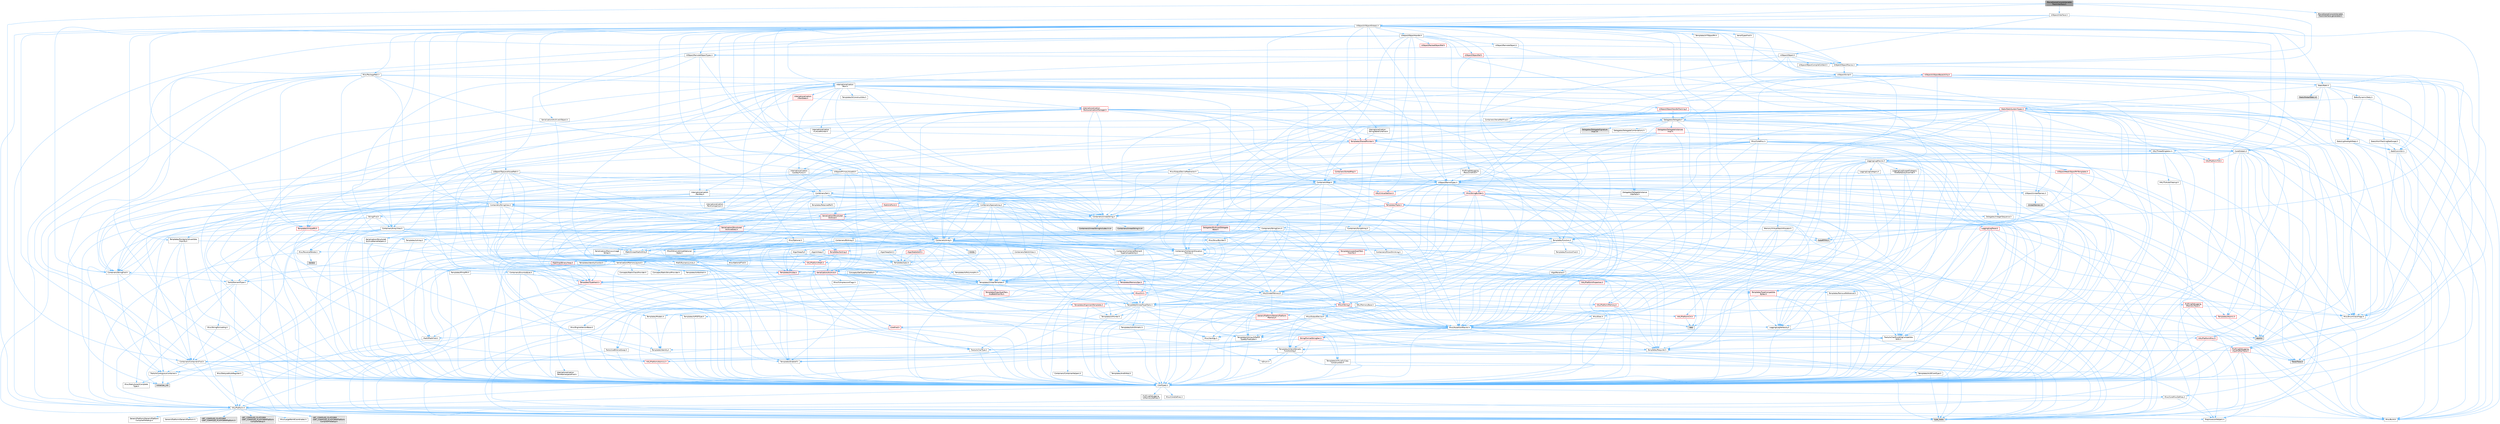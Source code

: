 digraph "MovieSceneConsoleVariableTrackInterface.h"
{
 // INTERACTIVE_SVG=YES
 // LATEX_PDF_SIZE
  bgcolor="transparent";
  edge [fontname=Helvetica,fontsize=10,labelfontname=Helvetica,labelfontsize=10];
  node [fontname=Helvetica,fontsize=10,shape=box,height=0.2,width=0.4];
  Node1 [id="Node000001",label="MovieSceneConsoleVariable\lTrackInterface.h",height=0.2,width=0.4,color="gray40", fillcolor="grey60", style="filled", fontcolor="black",tooltip=" "];
  Node1 -> Node2 [id="edge1_Node000001_Node000002",color="steelblue1",style="solid",tooltip=" "];
  Node2 [id="Node000002",label="Containers/ContainersFwd.h",height=0.2,width=0.4,color="grey40", fillcolor="white", style="filled",URL="$d4/d0a/ContainersFwd_8h.html",tooltip=" "];
  Node2 -> Node3 [id="edge2_Node000002_Node000003",color="steelblue1",style="solid",tooltip=" "];
  Node3 [id="Node000003",label="HAL/Platform.h",height=0.2,width=0.4,color="grey40", fillcolor="white", style="filled",URL="$d9/dd0/Platform_8h.html",tooltip=" "];
  Node3 -> Node4 [id="edge3_Node000003_Node000004",color="steelblue1",style="solid",tooltip=" "];
  Node4 [id="Node000004",label="Misc/Build.h",height=0.2,width=0.4,color="grey40", fillcolor="white", style="filled",URL="$d3/dbb/Build_8h.html",tooltip=" "];
  Node3 -> Node5 [id="edge4_Node000003_Node000005",color="steelblue1",style="solid",tooltip=" "];
  Node5 [id="Node000005",label="Misc/LargeWorldCoordinates.h",height=0.2,width=0.4,color="grey40", fillcolor="white", style="filled",URL="$d2/dcb/LargeWorldCoordinates_8h.html",tooltip=" "];
  Node3 -> Node6 [id="edge5_Node000003_Node000006",color="steelblue1",style="solid",tooltip=" "];
  Node6 [id="Node000006",label="type_traits",height=0.2,width=0.4,color="grey60", fillcolor="#E0E0E0", style="filled",tooltip=" "];
  Node3 -> Node7 [id="edge6_Node000003_Node000007",color="steelblue1",style="solid",tooltip=" "];
  Node7 [id="Node000007",label="PreprocessorHelpers.h",height=0.2,width=0.4,color="grey40", fillcolor="white", style="filled",URL="$db/ddb/PreprocessorHelpers_8h.html",tooltip=" "];
  Node3 -> Node8 [id="edge7_Node000003_Node000008",color="steelblue1",style="solid",tooltip=" "];
  Node8 [id="Node000008",label="UBT_COMPILED_PLATFORM\l/UBT_COMPILED_PLATFORMPlatform\lCompilerPreSetup.h",height=0.2,width=0.4,color="grey60", fillcolor="#E0E0E0", style="filled",tooltip=" "];
  Node3 -> Node9 [id="edge8_Node000003_Node000009",color="steelblue1",style="solid",tooltip=" "];
  Node9 [id="Node000009",label="GenericPlatform/GenericPlatform\lCompilerPreSetup.h",height=0.2,width=0.4,color="grey40", fillcolor="white", style="filled",URL="$d9/dc8/GenericPlatformCompilerPreSetup_8h.html",tooltip=" "];
  Node3 -> Node10 [id="edge9_Node000003_Node000010",color="steelblue1",style="solid",tooltip=" "];
  Node10 [id="Node000010",label="GenericPlatform/GenericPlatform.h",height=0.2,width=0.4,color="grey40", fillcolor="white", style="filled",URL="$d6/d84/GenericPlatform_8h.html",tooltip=" "];
  Node3 -> Node11 [id="edge10_Node000003_Node000011",color="steelblue1",style="solid",tooltip=" "];
  Node11 [id="Node000011",label="UBT_COMPILED_PLATFORM\l/UBT_COMPILED_PLATFORMPlatform.h",height=0.2,width=0.4,color="grey60", fillcolor="#E0E0E0", style="filled",tooltip=" "];
  Node3 -> Node12 [id="edge11_Node000003_Node000012",color="steelblue1",style="solid",tooltip=" "];
  Node12 [id="Node000012",label="UBT_COMPILED_PLATFORM\l/UBT_COMPILED_PLATFORMPlatform\lCompilerSetup.h",height=0.2,width=0.4,color="grey60", fillcolor="#E0E0E0", style="filled",tooltip=" "];
  Node2 -> Node13 [id="edge12_Node000002_Node000013",color="steelblue1",style="solid",tooltip=" "];
  Node13 [id="Node000013",label="CoreTypes.h",height=0.2,width=0.4,color="grey40", fillcolor="white", style="filled",URL="$dc/dec/CoreTypes_8h.html",tooltip=" "];
  Node13 -> Node3 [id="edge13_Node000013_Node000003",color="steelblue1",style="solid",tooltip=" "];
  Node13 -> Node14 [id="edge14_Node000013_Node000014",color="steelblue1",style="solid",tooltip=" "];
  Node14 [id="Node000014",label="ProfilingDebugging\l/UMemoryDefines.h",height=0.2,width=0.4,color="grey40", fillcolor="white", style="filled",URL="$d2/da2/UMemoryDefines_8h.html",tooltip=" "];
  Node13 -> Node15 [id="edge15_Node000013_Node000015",color="steelblue1",style="solid",tooltip=" "];
  Node15 [id="Node000015",label="Misc/CoreMiscDefines.h",height=0.2,width=0.4,color="grey40", fillcolor="white", style="filled",URL="$da/d38/CoreMiscDefines_8h.html",tooltip=" "];
  Node15 -> Node3 [id="edge16_Node000015_Node000003",color="steelblue1",style="solid",tooltip=" "];
  Node15 -> Node7 [id="edge17_Node000015_Node000007",color="steelblue1",style="solid",tooltip=" "];
  Node13 -> Node16 [id="edge18_Node000013_Node000016",color="steelblue1",style="solid",tooltip=" "];
  Node16 [id="Node000016",label="Misc/CoreDefines.h",height=0.2,width=0.4,color="grey40", fillcolor="white", style="filled",URL="$d3/dd2/CoreDefines_8h.html",tooltip=" "];
  Node2 -> Node17 [id="edge19_Node000002_Node000017",color="steelblue1",style="solid",tooltip=" "];
  Node17 [id="Node000017",label="Traits/IsContiguousContainer.h",height=0.2,width=0.4,color="grey40", fillcolor="white", style="filled",URL="$d5/d3c/IsContiguousContainer_8h.html",tooltip=" "];
  Node17 -> Node13 [id="edge20_Node000017_Node000013",color="steelblue1",style="solid",tooltip=" "];
  Node17 -> Node18 [id="edge21_Node000017_Node000018",color="steelblue1",style="solid",tooltip=" "];
  Node18 [id="Node000018",label="Misc/StaticAssertComplete\lType.h",height=0.2,width=0.4,color="grey40", fillcolor="white", style="filled",URL="$d5/d4e/StaticAssertCompleteType_8h.html",tooltip=" "];
  Node17 -> Node19 [id="edge22_Node000017_Node000019",color="steelblue1",style="solid",tooltip=" "];
  Node19 [id="Node000019",label="initializer_list",height=0.2,width=0.4,color="grey60", fillcolor="#E0E0E0", style="filled",tooltip=" "];
  Node1 -> Node20 [id="edge23_Node000001_Node000020",color="steelblue1",style="solid",tooltip=" "];
  Node20 [id="Node000020",label="UObject/ObjectMacros.h",height=0.2,width=0.4,color="grey40", fillcolor="white", style="filled",URL="$d8/d8d/ObjectMacros_8h.html",tooltip=" "];
  Node20 -> Node21 [id="edge24_Node000020_Node000021",color="steelblue1",style="solid",tooltip=" "];
  Node21 [id="Node000021",label="Misc/EnumClassFlags.h",height=0.2,width=0.4,color="grey40", fillcolor="white", style="filled",URL="$d8/de7/EnumClassFlags_8h.html",tooltip=" "];
  Node20 -> Node22 [id="edge25_Node000020_Node000022",color="steelblue1",style="solid",tooltip=" "];
  Node22 [id="Node000022",label="UObject/Script.h",height=0.2,width=0.4,color="grey40", fillcolor="white", style="filled",URL="$de/dc6/Script_8h.html",tooltip=" "];
  Node22 -> Node23 [id="edge26_Node000022_Node000023",color="steelblue1",style="solid",tooltip=" "];
  Node23 [id="Node000023",label="Delegates/Delegate.h",height=0.2,width=0.4,color="grey40", fillcolor="white", style="filled",URL="$d4/d80/Delegate_8h.html",tooltip=" "];
  Node23 -> Node13 [id="edge27_Node000023_Node000013",color="steelblue1",style="solid",tooltip=" "];
  Node23 -> Node24 [id="edge28_Node000023_Node000024",color="steelblue1",style="solid",tooltip=" "];
  Node24 [id="Node000024",label="Misc/AssertionMacros.h",height=0.2,width=0.4,color="grey40", fillcolor="white", style="filled",URL="$d0/dfa/AssertionMacros_8h.html",tooltip=" "];
  Node24 -> Node13 [id="edge29_Node000024_Node000013",color="steelblue1",style="solid",tooltip=" "];
  Node24 -> Node3 [id="edge30_Node000024_Node000003",color="steelblue1",style="solid",tooltip=" "];
  Node24 -> Node25 [id="edge31_Node000024_Node000025",color="steelblue1",style="solid",tooltip=" "];
  Node25 [id="Node000025",label="HAL/PlatformMisc.h",height=0.2,width=0.4,color="red", fillcolor="#FFF0F0", style="filled",URL="$d0/df5/PlatformMisc_8h.html",tooltip=" "];
  Node25 -> Node13 [id="edge32_Node000025_Node000013",color="steelblue1",style="solid",tooltip=" "];
  Node25 -> Node48 [id="edge33_Node000025_Node000048",color="steelblue1",style="solid",tooltip=" "];
  Node48 [id="Node000048",label="ProfilingDebugging\l/CpuProfilerTrace.h",height=0.2,width=0.4,color="red", fillcolor="#FFF0F0", style="filled",URL="$da/dcb/CpuProfilerTrace_8h.html",tooltip=" "];
  Node48 -> Node13 [id="edge34_Node000048_Node000013",color="steelblue1",style="solid",tooltip=" "];
  Node48 -> Node2 [id="edge35_Node000048_Node000002",color="steelblue1",style="solid",tooltip=" "];
  Node48 -> Node49 [id="edge36_Node000048_Node000049",color="steelblue1",style="solid",tooltip=" "];
  Node49 [id="Node000049",label="HAL/PlatformAtomics.h",height=0.2,width=0.4,color="red", fillcolor="#FFF0F0", style="filled",URL="$d3/d36/PlatformAtomics_8h.html",tooltip=" "];
  Node49 -> Node13 [id="edge37_Node000049_Node000013",color="steelblue1",style="solid",tooltip=" "];
  Node48 -> Node7 [id="edge38_Node000048_Node000007",color="steelblue1",style="solid",tooltip=" "];
  Node48 -> Node4 [id="edge39_Node000048_Node000004",color="steelblue1",style="solid",tooltip=" "];
  Node48 -> Node55 [id="edge40_Node000048_Node000055",color="steelblue1",style="solid",tooltip=" "];
  Node55 [id="Node000055",label="Trace/Trace.h",height=0.2,width=0.4,color="grey60", fillcolor="#E0E0E0", style="filled",tooltip=" "];
  Node24 -> Node7 [id="edge41_Node000024_Node000007",color="steelblue1",style="solid",tooltip=" "];
  Node24 -> Node56 [id="edge42_Node000024_Node000056",color="steelblue1",style="solid",tooltip=" "];
  Node56 [id="Node000056",label="Templates/EnableIf.h",height=0.2,width=0.4,color="grey40", fillcolor="white", style="filled",URL="$d7/d60/EnableIf_8h.html",tooltip=" "];
  Node56 -> Node13 [id="edge43_Node000056_Node000013",color="steelblue1",style="solid",tooltip=" "];
  Node24 -> Node57 [id="edge44_Node000024_Node000057",color="steelblue1",style="solid",tooltip=" "];
  Node57 [id="Node000057",label="Templates/IsArrayOrRefOf\lTypeByPredicate.h",height=0.2,width=0.4,color="grey40", fillcolor="white", style="filled",URL="$d6/da1/IsArrayOrRefOfTypeByPredicate_8h.html",tooltip=" "];
  Node57 -> Node13 [id="edge45_Node000057_Node000013",color="steelblue1",style="solid",tooltip=" "];
  Node24 -> Node58 [id="edge46_Node000024_Node000058",color="steelblue1",style="solid",tooltip=" "];
  Node58 [id="Node000058",label="Templates/IsValidVariadic\lFunctionArg.h",height=0.2,width=0.4,color="grey40", fillcolor="white", style="filled",URL="$d0/dc8/IsValidVariadicFunctionArg_8h.html",tooltip=" "];
  Node58 -> Node13 [id="edge47_Node000058_Node000013",color="steelblue1",style="solid",tooltip=" "];
  Node58 -> Node59 [id="edge48_Node000058_Node000059",color="steelblue1",style="solid",tooltip=" "];
  Node59 [id="Node000059",label="IsEnum.h",height=0.2,width=0.4,color="grey40", fillcolor="white", style="filled",URL="$d4/de5/IsEnum_8h.html",tooltip=" "];
  Node58 -> Node6 [id="edge49_Node000058_Node000006",color="steelblue1",style="solid",tooltip=" "];
  Node24 -> Node60 [id="edge50_Node000024_Node000060",color="steelblue1",style="solid",tooltip=" "];
  Node60 [id="Node000060",label="Traits/IsCharEncodingCompatible\lWith.h",height=0.2,width=0.4,color="grey40", fillcolor="white", style="filled",URL="$df/dd1/IsCharEncodingCompatibleWith_8h.html",tooltip=" "];
  Node60 -> Node6 [id="edge51_Node000060_Node000006",color="steelblue1",style="solid",tooltip=" "];
  Node60 -> Node61 [id="edge52_Node000060_Node000061",color="steelblue1",style="solid",tooltip=" "];
  Node61 [id="Node000061",label="Traits/IsCharType.h",height=0.2,width=0.4,color="grey40", fillcolor="white", style="filled",URL="$db/d51/IsCharType_8h.html",tooltip=" "];
  Node61 -> Node13 [id="edge53_Node000061_Node000013",color="steelblue1",style="solid",tooltip=" "];
  Node24 -> Node62 [id="edge54_Node000024_Node000062",color="steelblue1",style="solid",tooltip=" "];
  Node62 [id="Node000062",label="Misc/VarArgs.h",height=0.2,width=0.4,color="grey40", fillcolor="white", style="filled",URL="$d5/d6f/VarArgs_8h.html",tooltip=" "];
  Node62 -> Node13 [id="edge55_Node000062_Node000013",color="steelblue1",style="solid",tooltip=" "];
  Node24 -> Node63 [id="edge56_Node000024_Node000063",color="steelblue1",style="solid",tooltip=" "];
  Node63 [id="Node000063",label="String/FormatStringSan.h",height=0.2,width=0.4,color="red", fillcolor="#FFF0F0", style="filled",URL="$d3/d8b/FormatStringSan_8h.html",tooltip=" "];
  Node63 -> Node6 [id="edge57_Node000063_Node000006",color="steelblue1",style="solid",tooltip=" "];
  Node63 -> Node13 [id="edge58_Node000063_Node000013",color="steelblue1",style="solid",tooltip=" "];
  Node63 -> Node64 [id="edge59_Node000063_Node000064",color="steelblue1",style="solid",tooltip=" "];
  Node64 [id="Node000064",label="Templates/Requires.h",height=0.2,width=0.4,color="grey40", fillcolor="white", style="filled",URL="$dc/d96/Requires_8h.html",tooltip=" "];
  Node64 -> Node56 [id="edge60_Node000064_Node000056",color="steelblue1",style="solid",tooltip=" "];
  Node64 -> Node6 [id="edge61_Node000064_Node000006",color="steelblue1",style="solid",tooltip=" "];
  Node63 -> Node65 [id="edge62_Node000063_Node000065",color="steelblue1",style="solid",tooltip=" "];
  Node65 [id="Node000065",label="Templates/Identity.h",height=0.2,width=0.4,color="grey40", fillcolor="white", style="filled",URL="$d0/dd5/Identity_8h.html",tooltip=" "];
  Node63 -> Node58 [id="edge63_Node000063_Node000058",color="steelblue1",style="solid",tooltip=" "];
  Node63 -> Node61 [id="edge64_Node000063_Node000061",color="steelblue1",style="solid",tooltip=" "];
  Node63 -> Node2 [id="edge65_Node000063_Node000002",color="steelblue1",style="solid",tooltip=" "];
  Node24 -> Node69 [id="edge66_Node000024_Node000069",color="steelblue1",style="solid",tooltip=" "];
  Node69 [id="Node000069",label="atomic",height=0.2,width=0.4,color="grey60", fillcolor="#E0E0E0", style="filled",tooltip=" "];
  Node23 -> Node70 [id="edge67_Node000023_Node000070",color="steelblue1",style="solid",tooltip=" "];
  Node70 [id="Node000070",label="UObject/NameTypes.h",height=0.2,width=0.4,color="grey40", fillcolor="white", style="filled",URL="$d6/d35/NameTypes_8h.html",tooltip=" "];
  Node70 -> Node13 [id="edge68_Node000070_Node000013",color="steelblue1",style="solid",tooltip=" "];
  Node70 -> Node24 [id="edge69_Node000070_Node000024",color="steelblue1",style="solid",tooltip=" "];
  Node70 -> Node71 [id="edge70_Node000070_Node000071",color="steelblue1",style="solid",tooltip=" "];
  Node71 [id="Node000071",label="HAL/UnrealMemory.h",height=0.2,width=0.4,color="grey40", fillcolor="white", style="filled",URL="$d9/d96/UnrealMemory_8h.html",tooltip=" "];
  Node71 -> Node13 [id="edge71_Node000071_Node000013",color="steelblue1",style="solid",tooltip=" "];
  Node71 -> Node72 [id="edge72_Node000071_Node000072",color="steelblue1",style="solid",tooltip=" "];
  Node72 [id="Node000072",label="GenericPlatform/GenericPlatform\lMemory.h",height=0.2,width=0.4,color="red", fillcolor="#FFF0F0", style="filled",URL="$dd/d22/GenericPlatformMemory_8h.html",tooltip=" "];
  Node72 -> Node29 [id="edge73_Node000072_Node000029",color="steelblue1",style="solid",tooltip=" "];
  Node29 [id="Node000029",label="CoreFwd.h",height=0.2,width=0.4,color="red", fillcolor="#FFF0F0", style="filled",URL="$d1/d1e/CoreFwd_8h.html",tooltip=" "];
  Node29 -> Node13 [id="edge74_Node000029_Node000013",color="steelblue1",style="solid",tooltip=" "];
  Node29 -> Node2 [id="edge75_Node000029_Node000002",color="steelblue1",style="solid",tooltip=" "];
  Node29 -> Node30 [id="edge76_Node000029_Node000030",color="steelblue1",style="solid",tooltip=" "];
  Node30 [id="Node000030",label="Math/MathFwd.h",height=0.2,width=0.4,color="grey40", fillcolor="white", style="filled",URL="$d2/d10/MathFwd_8h.html",tooltip=" "];
  Node30 -> Node3 [id="edge77_Node000030_Node000003",color="steelblue1",style="solid",tooltip=" "];
  Node72 -> Node13 [id="edge78_Node000072_Node000013",color="steelblue1",style="solid",tooltip=" "];
  Node71 -> Node75 [id="edge79_Node000071_Node000075",color="steelblue1",style="solid",tooltip=" "];
  Node75 [id="Node000075",label="HAL/MemoryBase.h",height=0.2,width=0.4,color="grey40", fillcolor="white", style="filled",URL="$d6/d9f/MemoryBase_8h.html",tooltip=" "];
  Node75 -> Node13 [id="edge80_Node000075_Node000013",color="steelblue1",style="solid",tooltip=" "];
  Node75 -> Node49 [id="edge81_Node000075_Node000049",color="steelblue1",style="solid",tooltip=" "];
  Node75 -> Node33 [id="edge82_Node000075_Node000033",color="steelblue1",style="solid",tooltip=" "];
  Node33 [id="Node000033",label="HAL/PlatformCrt.h",height=0.2,width=0.4,color="red", fillcolor="#FFF0F0", style="filled",URL="$d8/d75/PlatformCrt_8h.html",tooltip=" "];
  Node33 -> Node34 [id="edge83_Node000033_Node000034",color="steelblue1",style="solid",tooltip=" "];
  Node34 [id="Node000034",label="new",height=0.2,width=0.4,color="grey60", fillcolor="#E0E0E0", style="filled",tooltip=" "];
  Node75 -> Node76 [id="edge84_Node000075_Node000076",color="steelblue1",style="solid",tooltip=" "];
  Node76 [id="Node000076",label="Misc/Exec.h",height=0.2,width=0.4,color="grey40", fillcolor="white", style="filled",URL="$de/ddb/Exec_8h.html",tooltip=" "];
  Node76 -> Node13 [id="edge85_Node000076_Node000013",color="steelblue1",style="solid",tooltip=" "];
  Node76 -> Node24 [id="edge86_Node000076_Node000024",color="steelblue1",style="solid",tooltip=" "];
  Node75 -> Node77 [id="edge87_Node000075_Node000077",color="steelblue1",style="solid",tooltip=" "];
  Node77 [id="Node000077",label="Misc/OutputDevice.h",height=0.2,width=0.4,color="grey40", fillcolor="white", style="filled",URL="$d7/d32/OutputDevice_8h.html",tooltip=" "];
  Node77 -> Node29 [id="edge88_Node000077_Node000029",color="steelblue1",style="solid",tooltip=" "];
  Node77 -> Node13 [id="edge89_Node000077_Node000013",color="steelblue1",style="solid",tooltip=" "];
  Node77 -> Node78 [id="edge90_Node000077_Node000078",color="steelblue1",style="solid",tooltip=" "];
  Node78 [id="Node000078",label="Logging/LogVerbosity.h",height=0.2,width=0.4,color="grey40", fillcolor="white", style="filled",URL="$d2/d8f/LogVerbosity_8h.html",tooltip=" "];
  Node78 -> Node13 [id="edge91_Node000078_Node000013",color="steelblue1",style="solid",tooltip=" "];
  Node77 -> Node62 [id="edge92_Node000077_Node000062",color="steelblue1",style="solid",tooltip=" "];
  Node77 -> Node57 [id="edge93_Node000077_Node000057",color="steelblue1",style="solid",tooltip=" "];
  Node77 -> Node58 [id="edge94_Node000077_Node000058",color="steelblue1",style="solid",tooltip=" "];
  Node77 -> Node60 [id="edge95_Node000077_Node000060",color="steelblue1",style="solid",tooltip=" "];
  Node75 -> Node79 [id="edge96_Node000075_Node000079",color="steelblue1",style="solid",tooltip=" "];
  Node79 [id="Node000079",label="Templates/Atomic.h",height=0.2,width=0.4,color="red", fillcolor="#FFF0F0", style="filled",URL="$d3/d91/Atomic_8h.html",tooltip=" "];
  Node79 -> Node69 [id="edge97_Node000079_Node000069",color="steelblue1",style="solid",tooltip=" "];
  Node71 -> Node88 [id="edge98_Node000071_Node000088",color="steelblue1",style="solid",tooltip=" "];
  Node88 [id="Node000088",label="HAL/PlatformMemory.h",height=0.2,width=0.4,color="red", fillcolor="#FFF0F0", style="filled",URL="$de/d68/PlatformMemory_8h.html",tooltip=" "];
  Node88 -> Node13 [id="edge99_Node000088_Node000013",color="steelblue1",style="solid",tooltip=" "];
  Node88 -> Node72 [id="edge100_Node000088_Node000072",color="steelblue1",style="solid",tooltip=" "];
  Node71 -> Node90 [id="edge101_Node000071_Node000090",color="steelblue1",style="solid",tooltip=" "];
  Node90 [id="Node000090",label="ProfilingDebugging\l/MemoryTrace.h",height=0.2,width=0.4,color="red", fillcolor="#FFF0F0", style="filled",URL="$da/dd7/MemoryTrace_8h.html",tooltip=" "];
  Node90 -> Node3 [id="edge102_Node000090_Node000003",color="steelblue1",style="solid",tooltip=" "];
  Node90 -> Node21 [id="edge103_Node000090_Node000021",color="steelblue1",style="solid",tooltip=" "];
  Node90 -> Node55 [id="edge104_Node000090_Node000055",color="steelblue1",style="solid",tooltip=" "];
  Node71 -> Node91 [id="edge105_Node000071_Node000091",color="steelblue1",style="solid",tooltip=" "];
  Node91 [id="Node000091",label="Templates/IsPointer.h",height=0.2,width=0.4,color="grey40", fillcolor="white", style="filled",URL="$d7/d05/IsPointer_8h.html",tooltip=" "];
  Node91 -> Node13 [id="edge106_Node000091_Node000013",color="steelblue1",style="solid",tooltip=" "];
  Node70 -> Node92 [id="edge107_Node000070_Node000092",color="steelblue1",style="solid",tooltip=" "];
  Node92 [id="Node000092",label="Templates/UnrealTypeTraits.h",height=0.2,width=0.4,color="grey40", fillcolor="white", style="filled",URL="$d2/d2d/UnrealTypeTraits_8h.html",tooltip=" "];
  Node92 -> Node13 [id="edge108_Node000092_Node000013",color="steelblue1",style="solid",tooltip=" "];
  Node92 -> Node91 [id="edge109_Node000092_Node000091",color="steelblue1",style="solid",tooltip=" "];
  Node92 -> Node24 [id="edge110_Node000092_Node000024",color="steelblue1",style="solid",tooltip=" "];
  Node92 -> Node84 [id="edge111_Node000092_Node000084",color="steelblue1",style="solid",tooltip=" "];
  Node84 [id="Node000084",label="Templates/AndOrNot.h",height=0.2,width=0.4,color="grey40", fillcolor="white", style="filled",URL="$db/d0a/AndOrNot_8h.html",tooltip=" "];
  Node84 -> Node13 [id="edge112_Node000084_Node000013",color="steelblue1",style="solid",tooltip=" "];
  Node92 -> Node56 [id="edge113_Node000092_Node000056",color="steelblue1",style="solid",tooltip=" "];
  Node92 -> Node93 [id="edge114_Node000092_Node000093",color="steelblue1",style="solid",tooltip=" "];
  Node93 [id="Node000093",label="Templates/IsArithmetic.h",height=0.2,width=0.4,color="grey40", fillcolor="white", style="filled",URL="$d2/d5d/IsArithmetic_8h.html",tooltip=" "];
  Node93 -> Node13 [id="edge115_Node000093_Node000013",color="steelblue1",style="solid",tooltip=" "];
  Node92 -> Node59 [id="edge116_Node000092_Node000059",color="steelblue1",style="solid",tooltip=" "];
  Node92 -> Node94 [id="edge117_Node000092_Node000094",color="steelblue1",style="solid",tooltip=" "];
  Node94 [id="Node000094",label="Templates/Models.h",height=0.2,width=0.4,color="grey40", fillcolor="white", style="filled",URL="$d3/d0c/Models_8h.html",tooltip=" "];
  Node94 -> Node65 [id="edge118_Node000094_Node000065",color="steelblue1",style="solid",tooltip=" "];
  Node92 -> Node95 [id="edge119_Node000092_Node000095",color="steelblue1",style="solid",tooltip=" "];
  Node95 [id="Node000095",label="Templates/IsPODType.h",height=0.2,width=0.4,color="grey40", fillcolor="white", style="filled",URL="$d7/db1/IsPODType_8h.html",tooltip=" "];
  Node95 -> Node13 [id="edge120_Node000095_Node000013",color="steelblue1",style="solid",tooltip=" "];
  Node92 -> Node96 [id="edge121_Node000092_Node000096",color="steelblue1",style="solid",tooltip=" "];
  Node96 [id="Node000096",label="Templates/IsUECoreType.h",height=0.2,width=0.4,color="grey40", fillcolor="white", style="filled",URL="$d1/db8/IsUECoreType_8h.html",tooltip=" "];
  Node96 -> Node13 [id="edge122_Node000096_Node000013",color="steelblue1",style="solid",tooltip=" "];
  Node96 -> Node6 [id="edge123_Node000096_Node000006",color="steelblue1",style="solid",tooltip=" "];
  Node92 -> Node85 [id="edge124_Node000092_Node000085",color="steelblue1",style="solid",tooltip=" "];
  Node85 [id="Node000085",label="Templates/IsTriviallyCopy\lConstructible.h",height=0.2,width=0.4,color="grey40", fillcolor="white", style="filled",URL="$d3/d78/IsTriviallyCopyConstructible_8h.html",tooltip=" "];
  Node85 -> Node13 [id="edge125_Node000085_Node000013",color="steelblue1",style="solid",tooltip=" "];
  Node85 -> Node6 [id="edge126_Node000085_Node000006",color="steelblue1",style="solid",tooltip=" "];
  Node70 -> Node97 [id="edge127_Node000070_Node000097",color="steelblue1",style="solid",tooltip=" "];
  Node97 [id="Node000097",label="Templates/UnrealTemplate.h",height=0.2,width=0.4,color="grey40", fillcolor="white", style="filled",URL="$d4/d24/UnrealTemplate_8h.html",tooltip=" "];
  Node97 -> Node13 [id="edge128_Node000097_Node000013",color="steelblue1",style="solid",tooltip=" "];
  Node97 -> Node91 [id="edge129_Node000097_Node000091",color="steelblue1",style="solid",tooltip=" "];
  Node97 -> Node71 [id="edge130_Node000097_Node000071",color="steelblue1",style="solid",tooltip=" "];
  Node97 -> Node98 [id="edge131_Node000097_Node000098",color="steelblue1",style="solid",tooltip=" "];
  Node98 [id="Node000098",label="Templates/CopyQualifiers\lAndRefsFromTo.h",height=0.2,width=0.4,color="red", fillcolor="#FFF0F0", style="filled",URL="$d3/db3/CopyQualifiersAndRefsFromTo_8h.html",tooltip=" "];
  Node97 -> Node92 [id="edge132_Node000097_Node000092",color="steelblue1",style="solid",tooltip=" "];
  Node97 -> Node100 [id="edge133_Node000097_Node000100",color="steelblue1",style="solid",tooltip=" "];
  Node100 [id="Node000100",label="Templates/RemoveReference.h",height=0.2,width=0.4,color="grey40", fillcolor="white", style="filled",URL="$da/dbe/RemoveReference_8h.html",tooltip=" "];
  Node100 -> Node13 [id="edge134_Node000100_Node000013",color="steelblue1",style="solid",tooltip=" "];
  Node97 -> Node64 [id="edge135_Node000097_Node000064",color="steelblue1",style="solid",tooltip=" "];
  Node97 -> Node101 [id="edge136_Node000097_Node000101",color="steelblue1",style="solid",tooltip=" "];
  Node101 [id="Node000101",label="Templates/TypeCompatible\lBytes.h",height=0.2,width=0.4,color="red", fillcolor="#FFF0F0", style="filled",URL="$df/d0a/TypeCompatibleBytes_8h.html",tooltip=" "];
  Node101 -> Node13 [id="edge137_Node000101_Node000013",color="steelblue1",style="solid",tooltip=" "];
  Node101 -> Node34 [id="edge138_Node000101_Node000034",color="steelblue1",style="solid",tooltip=" "];
  Node101 -> Node6 [id="edge139_Node000101_Node000006",color="steelblue1",style="solid",tooltip=" "];
  Node97 -> Node65 [id="edge140_Node000097_Node000065",color="steelblue1",style="solid",tooltip=" "];
  Node97 -> Node17 [id="edge141_Node000097_Node000017",color="steelblue1",style="solid",tooltip=" "];
  Node97 -> Node102 [id="edge142_Node000097_Node000102",color="steelblue1",style="solid",tooltip=" "];
  Node102 [id="Node000102",label="Traits/UseBitwiseSwap.h",height=0.2,width=0.4,color="grey40", fillcolor="white", style="filled",URL="$db/df3/UseBitwiseSwap_8h.html",tooltip=" "];
  Node102 -> Node13 [id="edge143_Node000102_Node000013",color="steelblue1",style="solid",tooltip=" "];
  Node102 -> Node6 [id="edge144_Node000102_Node000006",color="steelblue1",style="solid",tooltip=" "];
  Node97 -> Node6 [id="edge145_Node000097_Node000006",color="steelblue1",style="solid",tooltip=" "];
  Node70 -> Node103 [id="edge146_Node000070_Node000103",color="steelblue1",style="solid",tooltip=" "];
  Node103 [id="Node000103",label="Containers/UnrealString.h",height=0.2,width=0.4,color="grey40", fillcolor="white", style="filled",URL="$d5/dba/UnrealString_8h.html",tooltip=" "];
  Node103 -> Node104 [id="edge147_Node000103_Node000104",color="steelblue1",style="solid",tooltip=" "];
  Node104 [id="Node000104",label="Containers/UnrealStringIncludes.h.inl",height=0.2,width=0.4,color="grey60", fillcolor="#E0E0E0", style="filled",tooltip=" "];
  Node103 -> Node105 [id="edge148_Node000103_Node000105",color="steelblue1",style="solid",tooltip=" "];
  Node105 [id="Node000105",label="Containers/UnrealString.h.inl",height=0.2,width=0.4,color="grey60", fillcolor="#E0E0E0", style="filled",tooltip=" "];
  Node103 -> Node106 [id="edge149_Node000103_Node000106",color="steelblue1",style="solid",tooltip=" "];
  Node106 [id="Node000106",label="Misc/StringFormatArg.h",height=0.2,width=0.4,color="grey40", fillcolor="white", style="filled",URL="$d2/d16/StringFormatArg_8h.html",tooltip=" "];
  Node106 -> Node2 [id="edge150_Node000106_Node000002",color="steelblue1",style="solid",tooltip=" "];
  Node70 -> Node107 [id="edge151_Node000070_Node000107",color="steelblue1",style="solid",tooltip=" "];
  Node107 [id="Node000107",label="HAL/CriticalSection.h",height=0.2,width=0.4,color="red", fillcolor="#FFF0F0", style="filled",URL="$d6/d90/CriticalSection_8h.html",tooltip=" "];
  Node70 -> Node110 [id="edge152_Node000070_Node000110",color="steelblue1",style="solid",tooltip=" "];
  Node110 [id="Node000110",label="Containers/StringConv.h",height=0.2,width=0.4,color="grey40", fillcolor="white", style="filled",URL="$d3/ddf/StringConv_8h.html",tooltip=" "];
  Node110 -> Node13 [id="edge153_Node000110_Node000013",color="steelblue1",style="solid",tooltip=" "];
  Node110 -> Node24 [id="edge154_Node000110_Node000024",color="steelblue1",style="solid",tooltip=" "];
  Node110 -> Node111 [id="edge155_Node000110_Node000111",color="steelblue1",style="solid",tooltip=" "];
  Node111 [id="Node000111",label="Containers/ContainerAllocation\lPolicies.h",height=0.2,width=0.4,color="grey40", fillcolor="white", style="filled",URL="$d7/dff/ContainerAllocationPolicies_8h.html",tooltip=" "];
  Node111 -> Node13 [id="edge156_Node000111_Node000013",color="steelblue1",style="solid",tooltip=" "];
  Node111 -> Node112 [id="edge157_Node000111_Node000112",color="steelblue1",style="solid",tooltip=" "];
  Node112 [id="Node000112",label="Containers/ContainerHelpers.h",height=0.2,width=0.4,color="grey40", fillcolor="white", style="filled",URL="$d7/d33/ContainerHelpers_8h.html",tooltip=" "];
  Node112 -> Node13 [id="edge158_Node000112_Node000013",color="steelblue1",style="solid",tooltip=" "];
  Node111 -> Node111 [id="edge159_Node000111_Node000111",color="steelblue1",style="solid",tooltip=" "];
  Node111 -> Node113 [id="edge160_Node000111_Node000113",color="steelblue1",style="solid",tooltip=" "];
  Node113 [id="Node000113",label="HAL/PlatformMath.h",height=0.2,width=0.4,color="red", fillcolor="#FFF0F0", style="filled",URL="$dc/d53/PlatformMath_8h.html",tooltip=" "];
  Node113 -> Node13 [id="edge161_Node000113_Node000013",color="steelblue1",style="solid",tooltip=" "];
  Node111 -> Node71 [id="edge162_Node000111_Node000071",color="steelblue1",style="solid",tooltip=" "];
  Node111 -> Node43 [id="edge163_Node000111_Node000043",color="steelblue1",style="solid",tooltip=" "];
  Node43 [id="Node000043",label="Math/NumericLimits.h",height=0.2,width=0.4,color="grey40", fillcolor="white", style="filled",URL="$df/d1b/NumericLimits_8h.html",tooltip=" "];
  Node43 -> Node13 [id="edge164_Node000043_Node000013",color="steelblue1",style="solid",tooltip=" "];
  Node111 -> Node24 [id="edge165_Node000111_Node000024",color="steelblue1",style="solid",tooltip=" "];
  Node111 -> Node121 [id="edge166_Node000111_Node000121",color="steelblue1",style="solid",tooltip=" "];
  Node121 [id="Node000121",label="Templates/IsPolymorphic.h",height=0.2,width=0.4,color="grey40", fillcolor="white", style="filled",URL="$dc/d20/IsPolymorphic_8h.html",tooltip=" "];
  Node111 -> Node122 [id="edge167_Node000111_Node000122",color="steelblue1",style="solid",tooltip=" "];
  Node122 [id="Node000122",label="Templates/MemoryOps.h",height=0.2,width=0.4,color="red", fillcolor="#FFF0F0", style="filled",URL="$db/dea/MemoryOps_8h.html",tooltip=" "];
  Node122 -> Node13 [id="edge168_Node000122_Node000013",color="steelblue1",style="solid",tooltip=" "];
  Node122 -> Node71 [id="edge169_Node000122_Node000071",color="steelblue1",style="solid",tooltip=" "];
  Node122 -> Node85 [id="edge170_Node000122_Node000085",color="steelblue1",style="solid",tooltip=" "];
  Node122 -> Node64 [id="edge171_Node000122_Node000064",color="steelblue1",style="solid",tooltip=" "];
  Node122 -> Node92 [id="edge172_Node000122_Node000092",color="steelblue1",style="solid",tooltip=" "];
  Node122 -> Node102 [id="edge173_Node000122_Node000102",color="steelblue1",style="solid",tooltip=" "];
  Node122 -> Node34 [id="edge174_Node000122_Node000034",color="steelblue1",style="solid",tooltip=" "];
  Node122 -> Node6 [id="edge175_Node000122_Node000006",color="steelblue1",style="solid",tooltip=" "];
  Node111 -> Node101 [id="edge176_Node000111_Node000101",color="steelblue1",style="solid",tooltip=" "];
  Node111 -> Node6 [id="edge177_Node000111_Node000006",color="steelblue1",style="solid",tooltip=" "];
  Node110 -> Node123 [id="edge178_Node000110_Node000123",color="steelblue1",style="solid",tooltip=" "];
  Node123 [id="Node000123",label="Containers/Array.h",height=0.2,width=0.4,color="grey40", fillcolor="white", style="filled",URL="$df/dd0/Array_8h.html",tooltip=" "];
  Node123 -> Node13 [id="edge179_Node000123_Node000013",color="steelblue1",style="solid",tooltip=" "];
  Node123 -> Node24 [id="edge180_Node000123_Node000024",color="steelblue1",style="solid",tooltip=" "];
  Node123 -> Node124 [id="edge181_Node000123_Node000124",color="steelblue1",style="solid",tooltip=" "];
  Node124 [id="Node000124",label="Misc/IntrusiveUnsetOptional\lState.h",height=0.2,width=0.4,color="grey40", fillcolor="white", style="filled",URL="$d2/d0a/IntrusiveUnsetOptionalState_8h.html",tooltip=" "];
  Node124 -> Node125 [id="edge182_Node000124_Node000125",color="steelblue1",style="solid",tooltip=" "];
  Node125 [id="Node000125",label="Misc/OptionalFwd.h",height=0.2,width=0.4,color="grey40", fillcolor="white", style="filled",URL="$dc/d50/OptionalFwd_8h.html",tooltip=" "];
  Node123 -> Node126 [id="edge183_Node000123_Node000126",color="steelblue1",style="solid",tooltip=" "];
  Node126 [id="Node000126",label="Misc/ReverseIterate.h",height=0.2,width=0.4,color="grey40", fillcolor="white", style="filled",URL="$db/de3/ReverseIterate_8h.html",tooltip=" "];
  Node126 -> Node3 [id="edge184_Node000126_Node000003",color="steelblue1",style="solid",tooltip=" "];
  Node126 -> Node127 [id="edge185_Node000126_Node000127",color="steelblue1",style="solid",tooltip=" "];
  Node127 [id="Node000127",label="iterator",height=0.2,width=0.4,color="grey60", fillcolor="#E0E0E0", style="filled",tooltip=" "];
  Node123 -> Node71 [id="edge186_Node000123_Node000071",color="steelblue1",style="solid",tooltip=" "];
  Node123 -> Node92 [id="edge187_Node000123_Node000092",color="steelblue1",style="solid",tooltip=" "];
  Node123 -> Node97 [id="edge188_Node000123_Node000097",color="steelblue1",style="solid",tooltip=" "];
  Node123 -> Node128 [id="edge189_Node000123_Node000128",color="steelblue1",style="solid",tooltip=" "];
  Node128 [id="Node000128",label="Containers/AllowShrinking.h",height=0.2,width=0.4,color="grey40", fillcolor="white", style="filled",URL="$d7/d1a/AllowShrinking_8h.html",tooltip=" "];
  Node128 -> Node13 [id="edge190_Node000128_Node000013",color="steelblue1",style="solid",tooltip=" "];
  Node123 -> Node111 [id="edge191_Node000123_Node000111",color="steelblue1",style="solid",tooltip=" "];
  Node123 -> Node129 [id="edge192_Node000123_Node000129",color="steelblue1",style="solid",tooltip=" "];
  Node129 [id="Node000129",label="Containers/ContainerElement\lTypeCompatibility.h",height=0.2,width=0.4,color="grey40", fillcolor="white", style="filled",URL="$df/ddf/ContainerElementTypeCompatibility_8h.html",tooltip=" "];
  Node129 -> Node13 [id="edge193_Node000129_Node000013",color="steelblue1",style="solid",tooltip=" "];
  Node129 -> Node92 [id="edge194_Node000129_Node000092",color="steelblue1",style="solid",tooltip=" "];
  Node123 -> Node130 [id="edge195_Node000123_Node000130",color="steelblue1",style="solid",tooltip=" "];
  Node130 [id="Node000130",label="Serialization/Archive.h",height=0.2,width=0.4,color="red", fillcolor="#FFF0F0", style="filled",URL="$d7/d3b/Archive_8h.html",tooltip=" "];
  Node130 -> Node29 [id="edge196_Node000130_Node000029",color="steelblue1",style="solid",tooltip=" "];
  Node130 -> Node13 [id="edge197_Node000130_Node000013",color="steelblue1",style="solid",tooltip=" "];
  Node130 -> Node131 [id="edge198_Node000130_Node000131",color="steelblue1",style="solid",tooltip=" "];
  Node131 [id="Node000131",label="HAL/PlatformProperties.h",height=0.2,width=0.4,color="red", fillcolor="#FFF0F0", style="filled",URL="$d9/db0/PlatformProperties_8h.html",tooltip=" "];
  Node131 -> Node13 [id="edge199_Node000131_Node000013",color="steelblue1",style="solid",tooltip=" "];
  Node130 -> Node134 [id="edge200_Node000130_Node000134",color="steelblue1",style="solid",tooltip=" "];
  Node134 [id="Node000134",label="Internationalization\l/TextNamespaceFwd.h",height=0.2,width=0.4,color="grey40", fillcolor="white", style="filled",URL="$d8/d97/TextNamespaceFwd_8h.html",tooltip=" "];
  Node134 -> Node13 [id="edge201_Node000134_Node000013",color="steelblue1",style="solid",tooltip=" "];
  Node130 -> Node30 [id="edge202_Node000130_Node000030",color="steelblue1",style="solid",tooltip=" "];
  Node130 -> Node24 [id="edge203_Node000130_Node000024",color="steelblue1",style="solid",tooltip=" "];
  Node130 -> Node4 [id="edge204_Node000130_Node000004",color="steelblue1",style="solid",tooltip=" "];
  Node130 -> Node44 [id="edge205_Node000130_Node000044",color="steelblue1",style="solid",tooltip=" "];
  Node44 [id="Node000044",label="Misc/CompressionFlags.h",height=0.2,width=0.4,color="grey40", fillcolor="white", style="filled",URL="$d9/d76/CompressionFlags_8h.html",tooltip=" "];
  Node130 -> Node135 [id="edge206_Node000130_Node000135",color="steelblue1",style="solid",tooltip=" "];
  Node135 [id="Node000135",label="Misc/EngineVersionBase.h",height=0.2,width=0.4,color="grey40", fillcolor="white", style="filled",URL="$d5/d2b/EngineVersionBase_8h.html",tooltip=" "];
  Node135 -> Node13 [id="edge207_Node000135_Node000013",color="steelblue1",style="solid",tooltip=" "];
  Node130 -> Node62 [id="edge208_Node000130_Node000062",color="steelblue1",style="solid",tooltip=" "];
  Node130 -> Node56 [id="edge209_Node000130_Node000056",color="steelblue1",style="solid",tooltip=" "];
  Node130 -> Node57 [id="edge210_Node000130_Node000057",color="steelblue1",style="solid",tooltip=" "];
  Node130 -> Node58 [id="edge211_Node000130_Node000058",color="steelblue1",style="solid",tooltip=" "];
  Node130 -> Node97 [id="edge212_Node000130_Node000097",color="steelblue1",style="solid",tooltip=" "];
  Node130 -> Node60 [id="edge213_Node000130_Node000060",color="steelblue1",style="solid",tooltip=" "];
  Node123 -> Node140 [id="edge214_Node000123_Node000140",color="steelblue1",style="solid",tooltip=" "];
  Node140 [id="Node000140",label="Serialization/MemoryImage\lWriter.h",height=0.2,width=0.4,color="grey40", fillcolor="white", style="filled",URL="$d0/d08/MemoryImageWriter_8h.html",tooltip=" "];
  Node140 -> Node13 [id="edge215_Node000140_Node000013",color="steelblue1",style="solid",tooltip=" "];
  Node140 -> Node141 [id="edge216_Node000140_Node000141",color="steelblue1",style="solid",tooltip=" "];
  Node141 [id="Node000141",label="Serialization/MemoryLayout.h",height=0.2,width=0.4,color="grey40", fillcolor="white", style="filled",URL="$d7/d66/MemoryLayout_8h.html",tooltip=" "];
  Node141 -> Node142 [id="edge217_Node000141_Node000142",color="steelblue1",style="solid",tooltip=" "];
  Node142 [id="Node000142",label="Concepts/StaticClassProvider.h",height=0.2,width=0.4,color="grey40", fillcolor="white", style="filled",URL="$dd/d83/StaticClassProvider_8h.html",tooltip=" "];
  Node141 -> Node143 [id="edge218_Node000141_Node000143",color="steelblue1",style="solid",tooltip=" "];
  Node143 [id="Node000143",label="Concepts/StaticStructProvider.h",height=0.2,width=0.4,color="grey40", fillcolor="white", style="filled",URL="$d5/d77/StaticStructProvider_8h.html",tooltip=" "];
  Node141 -> Node144 [id="edge219_Node000141_Node000144",color="steelblue1",style="solid",tooltip=" "];
  Node144 [id="Node000144",label="Containers/EnumAsByte.h",height=0.2,width=0.4,color="grey40", fillcolor="white", style="filled",URL="$d6/d9a/EnumAsByte_8h.html",tooltip=" "];
  Node144 -> Node13 [id="edge220_Node000144_Node000013",color="steelblue1",style="solid",tooltip=" "];
  Node144 -> Node95 [id="edge221_Node000144_Node000095",color="steelblue1",style="solid",tooltip=" "];
  Node144 -> Node145 [id="edge222_Node000144_Node000145",color="steelblue1",style="solid",tooltip=" "];
  Node145 [id="Node000145",label="Templates/TypeHash.h",height=0.2,width=0.4,color="red", fillcolor="#FFF0F0", style="filled",URL="$d1/d62/TypeHash_8h.html",tooltip=" "];
  Node145 -> Node13 [id="edge223_Node000145_Node000013",color="steelblue1",style="solid",tooltip=" "];
  Node145 -> Node64 [id="edge224_Node000145_Node000064",color="steelblue1",style="solid",tooltip=" "];
  Node145 -> Node146 [id="edge225_Node000145_Node000146",color="steelblue1",style="solid",tooltip=" "];
  Node146 [id="Node000146",label="Misc/Crc.h",height=0.2,width=0.4,color="red", fillcolor="#FFF0F0", style="filled",URL="$d4/dd2/Crc_8h.html",tooltip=" "];
  Node146 -> Node13 [id="edge226_Node000146_Node000013",color="steelblue1",style="solid",tooltip=" "];
  Node146 -> Node24 [id="edge227_Node000146_Node000024",color="steelblue1",style="solid",tooltip=" "];
  Node146 -> Node147 [id="edge228_Node000146_Node000147",color="steelblue1",style="solid",tooltip=" "];
  Node147 [id="Node000147",label="Misc/CString.h",height=0.2,width=0.4,color="red", fillcolor="#FFF0F0", style="filled",URL="$d2/d49/CString_8h.html",tooltip=" "];
  Node147 -> Node13 [id="edge229_Node000147_Node000013",color="steelblue1",style="solid",tooltip=" "];
  Node147 -> Node33 [id="edge230_Node000147_Node000033",color="steelblue1",style="solid",tooltip=" "];
  Node147 -> Node24 [id="edge231_Node000147_Node000024",color="steelblue1",style="solid",tooltip=" "];
  Node147 -> Node62 [id="edge232_Node000147_Node000062",color="steelblue1",style="solid",tooltip=" "];
  Node147 -> Node57 [id="edge233_Node000147_Node000057",color="steelblue1",style="solid",tooltip=" "];
  Node147 -> Node58 [id="edge234_Node000147_Node000058",color="steelblue1",style="solid",tooltip=" "];
  Node147 -> Node60 [id="edge235_Node000147_Node000060",color="steelblue1",style="solid",tooltip=" "];
  Node146 -> Node92 [id="edge236_Node000146_Node000092",color="steelblue1",style="solid",tooltip=" "];
  Node146 -> Node61 [id="edge237_Node000146_Node000061",color="steelblue1",style="solid",tooltip=" "];
  Node145 -> Node6 [id="edge238_Node000145_Node000006",color="steelblue1",style="solid",tooltip=" "];
  Node141 -> Node27 [id="edge239_Node000141_Node000027",color="steelblue1",style="solid",tooltip=" "];
  Node27 [id="Node000027",label="Containers/StringFwd.h",height=0.2,width=0.4,color="grey40", fillcolor="white", style="filled",URL="$df/d37/StringFwd_8h.html",tooltip=" "];
  Node27 -> Node13 [id="edge240_Node000027_Node000013",color="steelblue1",style="solid",tooltip=" "];
  Node27 -> Node28 [id="edge241_Node000027_Node000028",color="steelblue1",style="solid",tooltip=" "];
  Node28 [id="Node000028",label="Traits/ElementType.h",height=0.2,width=0.4,color="grey40", fillcolor="white", style="filled",URL="$d5/d4f/ElementType_8h.html",tooltip=" "];
  Node28 -> Node3 [id="edge242_Node000028_Node000003",color="steelblue1",style="solid",tooltip=" "];
  Node28 -> Node19 [id="edge243_Node000028_Node000019",color="steelblue1",style="solid",tooltip=" "];
  Node28 -> Node6 [id="edge244_Node000028_Node000006",color="steelblue1",style="solid",tooltip=" "];
  Node27 -> Node17 [id="edge245_Node000027_Node000017",color="steelblue1",style="solid",tooltip=" "];
  Node141 -> Node71 [id="edge246_Node000141_Node000071",color="steelblue1",style="solid",tooltip=" "];
  Node141 -> Node152 [id="edge247_Node000141_Node000152",color="steelblue1",style="solid",tooltip=" "];
  Node152 [id="Node000152",label="Misc/DelayedAutoRegister.h",height=0.2,width=0.4,color="grey40", fillcolor="white", style="filled",URL="$d1/dda/DelayedAutoRegister_8h.html",tooltip=" "];
  Node152 -> Node3 [id="edge248_Node000152_Node000003",color="steelblue1",style="solid",tooltip=" "];
  Node141 -> Node56 [id="edge249_Node000141_Node000056",color="steelblue1",style="solid",tooltip=" "];
  Node141 -> Node153 [id="edge250_Node000141_Node000153",color="steelblue1",style="solid",tooltip=" "];
  Node153 [id="Node000153",label="Templates/IsAbstract.h",height=0.2,width=0.4,color="grey40", fillcolor="white", style="filled",URL="$d8/db7/IsAbstract_8h.html",tooltip=" "];
  Node141 -> Node121 [id="edge251_Node000141_Node000121",color="steelblue1",style="solid",tooltip=" "];
  Node141 -> Node94 [id="edge252_Node000141_Node000094",color="steelblue1",style="solid",tooltip=" "];
  Node141 -> Node97 [id="edge253_Node000141_Node000097",color="steelblue1",style="solid",tooltip=" "];
  Node123 -> Node154 [id="edge254_Node000123_Node000154",color="steelblue1",style="solid",tooltip=" "];
  Node154 [id="Node000154",label="Algo/Heapify.h",height=0.2,width=0.4,color="grey40", fillcolor="white", style="filled",URL="$d0/d2a/Heapify_8h.html",tooltip=" "];
  Node154 -> Node155 [id="edge255_Node000154_Node000155",color="steelblue1",style="solid",tooltip=" "];
  Node155 [id="Node000155",label="Algo/Impl/BinaryHeap.h",height=0.2,width=0.4,color="red", fillcolor="#FFF0F0", style="filled",URL="$d7/da3/Algo_2Impl_2BinaryHeap_8h.html",tooltip=" "];
  Node155 -> Node156 [id="edge256_Node000155_Node000156",color="steelblue1",style="solid",tooltip=" "];
  Node156 [id="Node000156",label="Templates/Invoke.h",height=0.2,width=0.4,color="red", fillcolor="#FFF0F0", style="filled",URL="$d7/deb/Invoke_8h.html",tooltip=" "];
  Node156 -> Node13 [id="edge257_Node000156_Node000013",color="steelblue1",style="solid",tooltip=" "];
  Node156 -> Node97 [id="edge258_Node000156_Node000097",color="steelblue1",style="solid",tooltip=" "];
  Node156 -> Node6 [id="edge259_Node000156_Node000006",color="steelblue1",style="solid",tooltip=" "];
  Node155 -> Node6 [id="edge260_Node000155_Node000006",color="steelblue1",style="solid",tooltip=" "];
  Node154 -> Node160 [id="edge261_Node000154_Node000160",color="steelblue1",style="solid",tooltip=" "];
  Node160 [id="Node000160",label="Templates/IdentityFunctor.h",height=0.2,width=0.4,color="grey40", fillcolor="white", style="filled",URL="$d7/d2e/IdentityFunctor_8h.html",tooltip=" "];
  Node160 -> Node3 [id="edge262_Node000160_Node000003",color="steelblue1",style="solid",tooltip=" "];
  Node154 -> Node156 [id="edge263_Node000154_Node000156",color="steelblue1",style="solid",tooltip=" "];
  Node154 -> Node161 [id="edge264_Node000154_Node000161",color="steelblue1",style="solid",tooltip=" "];
  Node161 [id="Node000161",label="Templates/Less.h",height=0.2,width=0.4,color="grey40", fillcolor="white", style="filled",URL="$de/dc8/Less_8h.html",tooltip=" "];
  Node161 -> Node13 [id="edge265_Node000161_Node000013",color="steelblue1",style="solid",tooltip=" "];
  Node161 -> Node97 [id="edge266_Node000161_Node000097",color="steelblue1",style="solid",tooltip=" "];
  Node154 -> Node97 [id="edge267_Node000154_Node000097",color="steelblue1",style="solid",tooltip=" "];
  Node123 -> Node162 [id="edge268_Node000123_Node000162",color="steelblue1",style="solid",tooltip=" "];
  Node162 [id="Node000162",label="Algo/HeapSort.h",height=0.2,width=0.4,color="grey40", fillcolor="white", style="filled",URL="$d3/d92/HeapSort_8h.html",tooltip=" "];
  Node162 -> Node155 [id="edge269_Node000162_Node000155",color="steelblue1",style="solid",tooltip=" "];
  Node162 -> Node160 [id="edge270_Node000162_Node000160",color="steelblue1",style="solid",tooltip=" "];
  Node162 -> Node161 [id="edge271_Node000162_Node000161",color="steelblue1",style="solid",tooltip=" "];
  Node162 -> Node97 [id="edge272_Node000162_Node000097",color="steelblue1",style="solid",tooltip=" "];
  Node123 -> Node163 [id="edge273_Node000123_Node000163",color="steelblue1",style="solid",tooltip=" "];
  Node163 [id="Node000163",label="Algo/IsHeap.h",height=0.2,width=0.4,color="grey40", fillcolor="white", style="filled",URL="$de/d32/IsHeap_8h.html",tooltip=" "];
  Node163 -> Node155 [id="edge274_Node000163_Node000155",color="steelblue1",style="solid",tooltip=" "];
  Node163 -> Node160 [id="edge275_Node000163_Node000160",color="steelblue1",style="solid",tooltip=" "];
  Node163 -> Node156 [id="edge276_Node000163_Node000156",color="steelblue1",style="solid",tooltip=" "];
  Node163 -> Node161 [id="edge277_Node000163_Node000161",color="steelblue1",style="solid",tooltip=" "];
  Node163 -> Node97 [id="edge278_Node000163_Node000097",color="steelblue1",style="solid",tooltip=" "];
  Node123 -> Node155 [id="edge279_Node000123_Node000155",color="steelblue1",style="solid",tooltip=" "];
  Node123 -> Node164 [id="edge280_Node000123_Node000164",color="steelblue1",style="solid",tooltip=" "];
  Node164 [id="Node000164",label="Algo/StableSort.h",height=0.2,width=0.4,color="red", fillcolor="#FFF0F0", style="filled",URL="$d7/d3c/StableSort_8h.html",tooltip=" "];
  Node164 -> Node160 [id="edge281_Node000164_Node000160",color="steelblue1",style="solid",tooltip=" "];
  Node164 -> Node156 [id="edge282_Node000164_Node000156",color="steelblue1",style="solid",tooltip=" "];
  Node164 -> Node161 [id="edge283_Node000164_Node000161",color="steelblue1",style="solid",tooltip=" "];
  Node164 -> Node97 [id="edge284_Node000164_Node000097",color="steelblue1",style="solid",tooltip=" "];
  Node123 -> Node167 [id="edge285_Node000123_Node000167",color="steelblue1",style="solid",tooltip=" "];
  Node167 [id="Node000167",label="Concepts/GetTypeHashable.h",height=0.2,width=0.4,color="grey40", fillcolor="white", style="filled",URL="$d3/da2/GetTypeHashable_8h.html",tooltip=" "];
  Node167 -> Node13 [id="edge286_Node000167_Node000013",color="steelblue1",style="solid",tooltip=" "];
  Node167 -> Node145 [id="edge287_Node000167_Node000145",color="steelblue1",style="solid",tooltip=" "];
  Node123 -> Node160 [id="edge288_Node000123_Node000160",color="steelblue1",style="solid",tooltip=" "];
  Node123 -> Node156 [id="edge289_Node000123_Node000156",color="steelblue1",style="solid",tooltip=" "];
  Node123 -> Node161 [id="edge290_Node000123_Node000161",color="steelblue1",style="solid",tooltip=" "];
  Node123 -> Node168 [id="edge291_Node000123_Node000168",color="steelblue1",style="solid",tooltip=" "];
  Node168 [id="Node000168",label="Templates/LosesQualifiers\lFromTo.h",height=0.2,width=0.4,color="red", fillcolor="#FFF0F0", style="filled",URL="$d2/db3/LosesQualifiersFromTo_8h.html",tooltip=" "];
  Node168 -> Node6 [id="edge292_Node000168_Node000006",color="steelblue1",style="solid",tooltip=" "];
  Node123 -> Node64 [id="edge293_Node000123_Node000064",color="steelblue1",style="solid",tooltip=" "];
  Node123 -> Node169 [id="edge294_Node000123_Node000169",color="steelblue1",style="solid",tooltip=" "];
  Node169 [id="Node000169",label="Templates/Sorting.h",height=0.2,width=0.4,color="red", fillcolor="#FFF0F0", style="filled",URL="$d3/d9e/Sorting_8h.html",tooltip=" "];
  Node169 -> Node13 [id="edge295_Node000169_Node000013",color="steelblue1",style="solid",tooltip=" "];
  Node169 -> Node113 [id="edge296_Node000169_Node000113",color="steelblue1",style="solid",tooltip=" "];
  Node169 -> Node161 [id="edge297_Node000169_Node000161",color="steelblue1",style="solid",tooltip=" "];
  Node123 -> Node173 [id="edge298_Node000123_Node000173",color="steelblue1",style="solid",tooltip=" "];
  Node173 [id="Node000173",label="Templates/AlignmentTemplates.h",height=0.2,width=0.4,color="red", fillcolor="#FFF0F0", style="filled",URL="$dd/d32/AlignmentTemplates_8h.html",tooltip=" "];
  Node173 -> Node13 [id="edge299_Node000173_Node000013",color="steelblue1",style="solid",tooltip=" "];
  Node173 -> Node91 [id="edge300_Node000173_Node000091",color="steelblue1",style="solid",tooltip=" "];
  Node123 -> Node28 [id="edge301_Node000123_Node000028",color="steelblue1",style="solid",tooltip=" "];
  Node123 -> Node119 [id="edge302_Node000123_Node000119",color="steelblue1",style="solid",tooltip=" "];
  Node119 [id="Node000119",label="limits",height=0.2,width=0.4,color="grey60", fillcolor="#E0E0E0", style="filled",tooltip=" "];
  Node123 -> Node6 [id="edge303_Node000123_Node000006",color="steelblue1",style="solid",tooltip=" "];
  Node110 -> Node147 [id="edge304_Node000110_Node000147",color="steelblue1",style="solid",tooltip=" "];
  Node110 -> Node174 [id="edge305_Node000110_Node000174",color="steelblue1",style="solid",tooltip=" "];
  Node174 [id="Node000174",label="Templates/IsArray.h",height=0.2,width=0.4,color="grey40", fillcolor="white", style="filled",URL="$d8/d8d/IsArray_8h.html",tooltip=" "];
  Node174 -> Node13 [id="edge306_Node000174_Node000013",color="steelblue1",style="solid",tooltip=" "];
  Node110 -> Node97 [id="edge307_Node000110_Node000097",color="steelblue1",style="solid",tooltip=" "];
  Node110 -> Node92 [id="edge308_Node000110_Node000092",color="steelblue1",style="solid",tooltip=" "];
  Node110 -> Node28 [id="edge309_Node000110_Node000028",color="steelblue1",style="solid",tooltip=" "];
  Node110 -> Node60 [id="edge310_Node000110_Node000060",color="steelblue1",style="solid",tooltip=" "];
  Node110 -> Node17 [id="edge311_Node000110_Node000017",color="steelblue1",style="solid",tooltip=" "];
  Node110 -> Node6 [id="edge312_Node000110_Node000006",color="steelblue1",style="solid",tooltip=" "];
  Node70 -> Node27 [id="edge313_Node000070_Node000027",color="steelblue1",style="solid",tooltip=" "];
  Node70 -> Node175 [id="edge314_Node000070_Node000175",color="steelblue1",style="solid",tooltip=" "];
  Node175 [id="Node000175",label="UObject/UnrealNames.h",height=0.2,width=0.4,color="grey40", fillcolor="white", style="filled",URL="$d8/db1/UnrealNames_8h.html",tooltip=" "];
  Node175 -> Node13 [id="edge315_Node000175_Node000013",color="steelblue1",style="solid",tooltip=" "];
  Node175 -> Node176 [id="edge316_Node000175_Node000176",color="steelblue1",style="solid",tooltip=" "];
  Node176 [id="Node000176",label="UnrealNames.inl",height=0.2,width=0.4,color="grey60", fillcolor="#E0E0E0", style="filled",tooltip=" "];
  Node70 -> Node79 [id="edge317_Node000070_Node000079",color="steelblue1",style="solid",tooltip=" "];
  Node70 -> Node141 [id="edge318_Node000070_Node000141",color="steelblue1",style="solid",tooltip=" "];
  Node70 -> Node124 [id="edge319_Node000070_Node000124",color="steelblue1",style="solid",tooltip=" "];
  Node70 -> Node177 [id="edge320_Node000070_Node000177",color="steelblue1",style="solid",tooltip=" "];
  Node177 [id="Node000177",label="Misc/StringBuilder.h",height=0.2,width=0.4,color="red", fillcolor="#FFF0F0", style="filled",URL="$d4/d52/StringBuilder_8h.html",tooltip=" "];
  Node177 -> Node27 [id="edge321_Node000177_Node000027",color="steelblue1",style="solid",tooltip=" "];
  Node177 -> Node178 [id="edge322_Node000177_Node000178",color="steelblue1",style="solid",tooltip=" "];
  Node178 [id="Node000178",label="Containers/StringView.h",height=0.2,width=0.4,color="grey40", fillcolor="white", style="filled",URL="$dd/dea/StringView_8h.html",tooltip=" "];
  Node178 -> Node13 [id="edge323_Node000178_Node000013",color="steelblue1",style="solid",tooltip=" "];
  Node178 -> Node27 [id="edge324_Node000178_Node000027",color="steelblue1",style="solid",tooltip=" "];
  Node178 -> Node71 [id="edge325_Node000178_Node000071",color="steelblue1",style="solid",tooltip=" "];
  Node178 -> Node43 [id="edge326_Node000178_Node000043",color="steelblue1",style="solid",tooltip=" "];
  Node178 -> Node172 [id="edge327_Node000178_Node000172",color="steelblue1",style="solid",tooltip=" "];
  Node172 [id="Node000172",label="Math/UnrealMathUtility.h",height=0.2,width=0.4,color="grey40", fillcolor="white", style="filled",URL="$db/db8/UnrealMathUtility_8h.html",tooltip=" "];
  Node172 -> Node13 [id="edge328_Node000172_Node000013",color="steelblue1",style="solid",tooltip=" "];
  Node172 -> Node24 [id="edge329_Node000172_Node000024",color="steelblue1",style="solid",tooltip=" "];
  Node172 -> Node113 [id="edge330_Node000172_Node000113",color="steelblue1",style="solid",tooltip=" "];
  Node172 -> Node30 [id="edge331_Node000172_Node000030",color="steelblue1",style="solid",tooltip=" "];
  Node172 -> Node65 [id="edge332_Node000172_Node000065",color="steelblue1",style="solid",tooltip=" "];
  Node172 -> Node64 [id="edge333_Node000172_Node000064",color="steelblue1",style="solid",tooltip=" "];
  Node178 -> Node146 [id="edge334_Node000178_Node000146",color="steelblue1",style="solid",tooltip=" "];
  Node178 -> Node147 [id="edge335_Node000178_Node000147",color="steelblue1",style="solid",tooltip=" "];
  Node178 -> Node126 [id="edge336_Node000178_Node000126",color="steelblue1",style="solid",tooltip=" "];
  Node178 -> Node179 [id="edge337_Node000178_Node000179",color="steelblue1",style="solid",tooltip=" "];
  Node179 [id="Node000179",label="String/Find.h",height=0.2,width=0.4,color="grey40", fillcolor="white", style="filled",URL="$d7/dda/String_2Find_8h.html",tooltip=" "];
  Node179 -> Node180 [id="edge338_Node000179_Node000180",color="steelblue1",style="solid",tooltip=" "];
  Node180 [id="Node000180",label="Containers/ArrayView.h",height=0.2,width=0.4,color="grey40", fillcolor="white", style="filled",URL="$d7/df4/ArrayView_8h.html",tooltip=" "];
  Node180 -> Node13 [id="edge339_Node000180_Node000013",color="steelblue1",style="solid",tooltip=" "];
  Node180 -> Node2 [id="edge340_Node000180_Node000002",color="steelblue1",style="solid",tooltip=" "];
  Node180 -> Node24 [id="edge341_Node000180_Node000024",color="steelblue1",style="solid",tooltip=" "];
  Node180 -> Node126 [id="edge342_Node000180_Node000126",color="steelblue1",style="solid",tooltip=" "];
  Node180 -> Node124 [id="edge343_Node000180_Node000124",color="steelblue1",style="solid",tooltip=" "];
  Node180 -> Node156 [id="edge344_Node000180_Node000156",color="steelblue1",style="solid",tooltip=" "];
  Node180 -> Node92 [id="edge345_Node000180_Node000092",color="steelblue1",style="solid",tooltip=" "];
  Node180 -> Node28 [id="edge346_Node000180_Node000028",color="steelblue1",style="solid",tooltip=" "];
  Node180 -> Node123 [id="edge347_Node000180_Node000123",color="steelblue1",style="solid",tooltip=" "];
  Node180 -> Node172 [id="edge348_Node000180_Node000172",color="steelblue1",style="solid",tooltip=" "];
  Node180 -> Node6 [id="edge349_Node000180_Node000006",color="steelblue1",style="solid",tooltip=" "];
  Node179 -> Node2 [id="edge350_Node000179_Node000002",color="steelblue1",style="solid",tooltip=" "];
  Node179 -> Node27 [id="edge351_Node000179_Node000027",color="steelblue1",style="solid",tooltip=" "];
  Node179 -> Node13 [id="edge352_Node000179_Node000013",color="steelblue1",style="solid",tooltip=" "];
  Node179 -> Node147 [id="edge353_Node000179_Node000147",color="steelblue1",style="solid",tooltip=" "];
  Node178 -> Node64 [id="edge354_Node000178_Node000064",color="steelblue1",style="solid",tooltip=" "];
  Node178 -> Node97 [id="edge355_Node000178_Node000097",color="steelblue1",style="solid",tooltip=" "];
  Node178 -> Node28 [id="edge356_Node000178_Node000028",color="steelblue1",style="solid",tooltip=" "];
  Node178 -> Node60 [id="edge357_Node000178_Node000060",color="steelblue1",style="solid",tooltip=" "];
  Node178 -> Node61 [id="edge358_Node000178_Node000061",color="steelblue1",style="solid",tooltip=" "];
  Node178 -> Node17 [id="edge359_Node000178_Node000017",color="steelblue1",style="solid",tooltip=" "];
  Node178 -> Node6 [id="edge360_Node000178_Node000006",color="steelblue1",style="solid",tooltip=" "];
  Node177 -> Node13 [id="edge361_Node000177_Node000013",color="steelblue1",style="solid",tooltip=" "];
  Node177 -> Node71 [id="edge362_Node000177_Node000071",color="steelblue1",style="solid",tooltip=" "];
  Node177 -> Node24 [id="edge363_Node000177_Node000024",color="steelblue1",style="solid",tooltip=" "];
  Node177 -> Node147 [id="edge364_Node000177_Node000147",color="steelblue1",style="solid",tooltip=" "];
  Node177 -> Node56 [id="edge365_Node000177_Node000056",color="steelblue1",style="solid",tooltip=" "];
  Node177 -> Node57 [id="edge366_Node000177_Node000057",color="steelblue1",style="solid",tooltip=" "];
  Node177 -> Node58 [id="edge367_Node000177_Node000058",color="steelblue1",style="solid",tooltip=" "];
  Node177 -> Node64 [id="edge368_Node000177_Node000064",color="steelblue1",style="solid",tooltip=" "];
  Node177 -> Node97 [id="edge369_Node000177_Node000097",color="steelblue1",style="solid",tooltip=" "];
  Node177 -> Node92 [id="edge370_Node000177_Node000092",color="steelblue1",style="solid",tooltip=" "];
  Node177 -> Node60 [id="edge371_Node000177_Node000060",color="steelblue1",style="solid",tooltip=" "];
  Node177 -> Node61 [id="edge372_Node000177_Node000061",color="steelblue1",style="solid",tooltip=" "];
  Node177 -> Node17 [id="edge373_Node000177_Node000017",color="steelblue1",style="solid",tooltip=" "];
  Node177 -> Node6 [id="edge374_Node000177_Node000006",color="steelblue1",style="solid",tooltip=" "];
  Node70 -> Node55 [id="edge375_Node000070_Node000055",color="steelblue1",style="solid",tooltip=" "];
  Node23 -> Node183 [id="edge376_Node000023_Node000183",color="steelblue1",style="solid",tooltip=" "];
  Node183 [id="Node000183",label="Templates/SharedPointer.h",height=0.2,width=0.4,color="red", fillcolor="#FFF0F0", style="filled",URL="$d2/d17/SharedPointer_8h.html",tooltip=" "];
  Node183 -> Node13 [id="edge377_Node000183_Node000013",color="steelblue1",style="solid",tooltip=" "];
  Node183 -> Node124 [id="edge378_Node000183_Node000124",color="steelblue1",style="solid",tooltip=" "];
  Node183 -> Node184 [id="edge379_Node000183_Node000184",color="steelblue1",style="solid",tooltip=" "];
  Node184 [id="Node000184",label="Templates/PointerIsConvertible\lFromTo.h",height=0.2,width=0.4,color="grey40", fillcolor="white", style="filled",URL="$d6/d65/PointerIsConvertibleFromTo_8h.html",tooltip=" "];
  Node184 -> Node13 [id="edge380_Node000184_Node000013",color="steelblue1",style="solid",tooltip=" "];
  Node184 -> Node18 [id="edge381_Node000184_Node000018",color="steelblue1",style="solid",tooltip=" "];
  Node184 -> Node168 [id="edge382_Node000184_Node000168",color="steelblue1",style="solid",tooltip=" "];
  Node184 -> Node6 [id="edge383_Node000184_Node000006",color="steelblue1",style="solid",tooltip=" "];
  Node183 -> Node24 [id="edge384_Node000183_Node000024",color="steelblue1",style="solid",tooltip=" "];
  Node183 -> Node71 [id="edge385_Node000183_Node000071",color="steelblue1",style="solid",tooltip=" "];
  Node183 -> Node123 [id="edge386_Node000183_Node000123",color="steelblue1",style="solid",tooltip=" "];
  Node183 -> Node185 [id="edge387_Node000183_Node000185",color="steelblue1",style="solid",tooltip=" "];
  Node185 [id="Node000185",label="Containers/Map.h",height=0.2,width=0.4,color="grey40", fillcolor="white", style="filled",URL="$df/d79/Map_8h.html",tooltip=" "];
  Node185 -> Node13 [id="edge388_Node000185_Node000013",color="steelblue1",style="solid",tooltip=" "];
  Node185 -> Node186 [id="edge389_Node000185_Node000186",color="steelblue1",style="solid",tooltip=" "];
  Node186 [id="Node000186",label="Algo/Reverse.h",height=0.2,width=0.4,color="grey40", fillcolor="white", style="filled",URL="$d5/d93/Reverse_8h.html",tooltip=" "];
  Node186 -> Node13 [id="edge390_Node000186_Node000013",color="steelblue1",style="solid",tooltip=" "];
  Node186 -> Node97 [id="edge391_Node000186_Node000097",color="steelblue1",style="solid",tooltip=" "];
  Node185 -> Node129 [id="edge392_Node000185_Node000129",color="steelblue1",style="solid",tooltip=" "];
  Node185 -> Node187 [id="edge393_Node000185_Node000187",color="steelblue1",style="solid",tooltip=" "];
  Node187 [id="Node000187",label="Containers/Set.h",height=0.2,width=0.4,color="grey40", fillcolor="white", style="filled",URL="$d4/d45/Set_8h.html",tooltip=" "];
  Node187 -> Node111 [id="edge394_Node000187_Node000111",color="steelblue1",style="solid",tooltip=" "];
  Node187 -> Node129 [id="edge395_Node000187_Node000129",color="steelblue1",style="solid",tooltip=" "];
  Node187 -> Node188 [id="edge396_Node000187_Node000188",color="steelblue1",style="solid",tooltip=" "];
  Node188 [id="Node000188",label="Containers/SetUtilities.h",height=0.2,width=0.4,color="grey40", fillcolor="white", style="filled",URL="$dc/de5/SetUtilities_8h.html",tooltip=" "];
  Node188 -> Node13 [id="edge397_Node000188_Node000013",color="steelblue1",style="solid",tooltip=" "];
  Node188 -> Node141 [id="edge398_Node000188_Node000141",color="steelblue1",style="solid",tooltip=" "];
  Node188 -> Node122 [id="edge399_Node000188_Node000122",color="steelblue1",style="solid",tooltip=" "];
  Node188 -> Node92 [id="edge400_Node000188_Node000092",color="steelblue1",style="solid",tooltip=" "];
  Node187 -> Node189 [id="edge401_Node000187_Node000189",color="steelblue1",style="solid",tooltip=" "];
  Node189 [id="Node000189",label="Containers/SparseArray.h",height=0.2,width=0.4,color="grey40", fillcolor="white", style="filled",URL="$d5/dbf/SparseArray_8h.html",tooltip=" "];
  Node189 -> Node13 [id="edge402_Node000189_Node000013",color="steelblue1",style="solid",tooltip=" "];
  Node189 -> Node24 [id="edge403_Node000189_Node000024",color="steelblue1",style="solid",tooltip=" "];
  Node189 -> Node71 [id="edge404_Node000189_Node000071",color="steelblue1",style="solid",tooltip=" "];
  Node189 -> Node92 [id="edge405_Node000189_Node000092",color="steelblue1",style="solid",tooltip=" "];
  Node189 -> Node97 [id="edge406_Node000189_Node000097",color="steelblue1",style="solid",tooltip=" "];
  Node189 -> Node111 [id="edge407_Node000189_Node000111",color="steelblue1",style="solid",tooltip=" "];
  Node189 -> Node161 [id="edge408_Node000189_Node000161",color="steelblue1",style="solid",tooltip=" "];
  Node189 -> Node123 [id="edge409_Node000189_Node000123",color="steelblue1",style="solid",tooltip=" "];
  Node189 -> Node172 [id="edge410_Node000189_Node000172",color="steelblue1",style="solid",tooltip=" "];
  Node189 -> Node190 [id="edge411_Node000189_Node000190",color="steelblue1",style="solid",tooltip=" "];
  Node190 [id="Node000190",label="Containers/ScriptArray.h",height=0.2,width=0.4,color="grey40", fillcolor="white", style="filled",URL="$dc/daf/ScriptArray_8h.html",tooltip=" "];
  Node190 -> Node13 [id="edge412_Node000190_Node000013",color="steelblue1",style="solid",tooltip=" "];
  Node190 -> Node24 [id="edge413_Node000190_Node000024",color="steelblue1",style="solid",tooltip=" "];
  Node190 -> Node71 [id="edge414_Node000190_Node000071",color="steelblue1",style="solid",tooltip=" "];
  Node190 -> Node128 [id="edge415_Node000190_Node000128",color="steelblue1",style="solid",tooltip=" "];
  Node190 -> Node111 [id="edge416_Node000190_Node000111",color="steelblue1",style="solid",tooltip=" "];
  Node190 -> Node123 [id="edge417_Node000190_Node000123",color="steelblue1",style="solid",tooltip=" "];
  Node190 -> Node19 [id="edge418_Node000190_Node000019",color="steelblue1",style="solid",tooltip=" "];
  Node189 -> Node191 [id="edge419_Node000189_Node000191",color="steelblue1",style="solid",tooltip=" "];
  Node191 [id="Node000191",label="Containers/BitArray.h",height=0.2,width=0.4,color="grey40", fillcolor="white", style="filled",URL="$d1/de4/BitArray_8h.html",tooltip=" "];
  Node191 -> Node111 [id="edge420_Node000191_Node000111",color="steelblue1",style="solid",tooltip=" "];
  Node191 -> Node13 [id="edge421_Node000191_Node000013",color="steelblue1",style="solid",tooltip=" "];
  Node191 -> Node49 [id="edge422_Node000191_Node000049",color="steelblue1",style="solid",tooltip=" "];
  Node191 -> Node71 [id="edge423_Node000191_Node000071",color="steelblue1",style="solid",tooltip=" "];
  Node191 -> Node172 [id="edge424_Node000191_Node000172",color="steelblue1",style="solid",tooltip=" "];
  Node191 -> Node24 [id="edge425_Node000191_Node000024",color="steelblue1",style="solid",tooltip=" "];
  Node191 -> Node21 [id="edge426_Node000191_Node000021",color="steelblue1",style="solid",tooltip=" "];
  Node191 -> Node130 [id="edge427_Node000191_Node000130",color="steelblue1",style="solid",tooltip=" "];
  Node191 -> Node140 [id="edge428_Node000191_Node000140",color="steelblue1",style="solid",tooltip=" "];
  Node191 -> Node141 [id="edge429_Node000191_Node000141",color="steelblue1",style="solid",tooltip=" "];
  Node191 -> Node56 [id="edge430_Node000191_Node000056",color="steelblue1",style="solid",tooltip=" "];
  Node191 -> Node156 [id="edge431_Node000191_Node000156",color="steelblue1",style="solid",tooltip=" "];
  Node191 -> Node97 [id="edge432_Node000191_Node000097",color="steelblue1",style="solid",tooltip=" "];
  Node191 -> Node92 [id="edge433_Node000191_Node000092",color="steelblue1",style="solid",tooltip=" "];
  Node189 -> Node192 [id="edge434_Node000189_Node000192",color="steelblue1",style="solid",tooltip=" "];
  Node192 [id="Node000192",label="Serialization/Structured\lArchive.h",height=0.2,width=0.4,color="red", fillcolor="#FFF0F0", style="filled",URL="$d9/d1e/StructuredArchive_8h.html",tooltip=" "];
  Node192 -> Node123 [id="edge435_Node000192_Node000123",color="steelblue1",style="solid",tooltip=" "];
  Node192 -> Node111 [id="edge436_Node000192_Node000111",color="steelblue1",style="solid",tooltip=" "];
  Node192 -> Node13 [id="edge437_Node000192_Node000013",color="steelblue1",style="solid",tooltip=" "];
  Node192 -> Node4 [id="edge438_Node000192_Node000004",color="steelblue1",style="solid",tooltip=" "];
  Node192 -> Node130 [id="edge439_Node000192_Node000130",color="steelblue1",style="solid",tooltip=" "];
  Node192 -> Node195 [id="edge440_Node000192_Node000195",color="steelblue1",style="solid",tooltip=" "];
  Node195 [id="Node000195",label="Serialization/Structured\lArchiveNameHelpers.h",height=0.2,width=0.4,color="grey40", fillcolor="white", style="filled",URL="$d0/d7b/StructuredArchiveNameHelpers_8h.html",tooltip=" "];
  Node195 -> Node13 [id="edge441_Node000195_Node000013",color="steelblue1",style="solid",tooltip=" "];
  Node195 -> Node65 [id="edge442_Node000195_Node000065",color="steelblue1",style="solid",tooltip=" "];
  Node192 -> Node199 [id="edge443_Node000192_Node000199",color="steelblue1",style="solid",tooltip=" "];
  Node199 [id="Node000199",label="Serialization/Structured\lArchiveSlots.h",height=0.2,width=0.4,color="red", fillcolor="#FFF0F0", style="filled",URL="$d2/d87/StructuredArchiveSlots_8h.html",tooltip=" "];
  Node199 -> Node123 [id="edge444_Node000199_Node000123",color="steelblue1",style="solid",tooltip=" "];
  Node199 -> Node13 [id="edge445_Node000199_Node000013",color="steelblue1",style="solid",tooltip=" "];
  Node199 -> Node4 [id="edge446_Node000199_Node000004",color="steelblue1",style="solid",tooltip=" "];
  Node199 -> Node200 [id="edge447_Node000199_Node000200",color="steelblue1",style="solid",tooltip=" "];
  Node200 [id="Node000200",label="Misc/Optional.h",height=0.2,width=0.4,color="grey40", fillcolor="white", style="filled",URL="$d2/dae/Optional_8h.html",tooltip=" "];
  Node200 -> Node13 [id="edge448_Node000200_Node000013",color="steelblue1",style="solid",tooltip=" "];
  Node200 -> Node24 [id="edge449_Node000200_Node000024",color="steelblue1",style="solid",tooltip=" "];
  Node200 -> Node124 [id="edge450_Node000200_Node000124",color="steelblue1",style="solid",tooltip=" "];
  Node200 -> Node125 [id="edge451_Node000200_Node000125",color="steelblue1",style="solid",tooltip=" "];
  Node200 -> Node122 [id="edge452_Node000200_Node000122",color="steelblue1",style="solid",tooltip=" "];
  Node200 -> Node97 [id="edge453_Node000200_Node000097",color="steelblue1",style="solid",tooltip=" "];
  Node200 -> Node130 [id="edge454_Node000200_Node000130",color="steelblue1",style="solid",tooltip=" "];
  Node199 -> Node130 [id="edge455_Node000199_Node000130",color="steelblue1",style="solid",tooltip=" "];
  Node199 -> Node195 [id="edge456_Node000199_Node000195",color="steelblue1",style="solid",tooltip=" "];
  Node199 -> Node56 [id="edge457_Node000199_Node000056",color="steelblue1",style="solid",tooltip=" "];
  Node189 -> Node140 [id="edge458_Node000189_Node000140",color="steelblue1",style="solid",tooltip=" "];
  Node189 -> Node103 [id="edge459_Node000189_Node000103",color="steelblue1",style="solid",tooltip=" "];
  Node189 -> Node124 [id="edge460_Node000189_Node000124",color="steelblue1",style="solid",tooltip=" "];
  Node187 -> Node2 [id="edge461_Node000187_Node000002",color="steelblue1",style="solid",tooltip=" "];
  Node187 -> Node172 [id="edge462_Node000187_Node000172",color="steelblue1",style="solid",tooltip=" "];
  Node187 -> Node24 [id="edge463_Node000187_Node000024",color="steelblue1",style="solid",tooltip=" "];
  Node187 -> Node207 [id="edge464_Node000187_Node000207",color="steelblue1",style="solid",tooltip=" "];
  Node207 [id="Node000207",label="Misc/StructBuilder.h",height=0.2,width=0.4,color="grey40", fillcolor="white", style="filled",URL="$d9/db3/StructBuilder_8h.html",tooltip=" "];
  Node207 -> Node13 [id="edge465_Node000207_Node000013",color="steelblue1",style="solid",tooltip=" "];
  Node207 -> Node172 [id="edge466_Node000207_Node000172",color="steelblue1",style="solid",tooltip=" "];
  Node207 -> Node173 [id="edge467_Node000207_Node000173",color="steelblue1",style="solid",tooltip=" "];
  Node187 -> Node140 [id="edge468_Node000187_Node000140",color="steelblue1",style="solid",tooltip=" "];
  Node187 -> Node192 [id="edge469_Node000187_Node000192",color="steelblue1",style="solid",tooltip=" "];
  Node187 -> Node208 [id="edge470_Node000187_Node000208",color="steelblue1",style="solid",tooltip=" "];
  Node208 [id="Node000208",label="Templates/Function.h",height=0.2,width=0.4,color="grey40", fillcolor="white", style="filled",URL="$df/df5/Function_8h.html",tooltip=" "];
  Node208 -> Node13 [id="edge471_Node000208_Node000013",color="steelblue1",style="solid",tooltip=" "];
  Node208 -> Node24 [id="edge472_Node000208_Node000024",color="steelblue1",style="solid",tooltip=" "];
  Node208 -> Node124 [id="edge473_Node000208_Node000124",color="steelblue1",style="solid",tooltip=" "];
  Node208 -> Node71 [id="edge474_Node000208_Node000071",color="steelblue1",style="solid",tooltip=" "];
  Node208 -> Node209 [id="edge475_Node000208_Node000209",color="steelblue1",style="solid",tooltip=" "];
  Node209 [id="Node000209",label="Templates/FunctionFwd.h",height=0.2,width=0.4,color="grey40", fillcolor="white", style="filled",URL="$d6/d54/FunctionFwd_8h.html",tooltip=" "];
  Node208 -> Node92 [id="edge476_Node000208_Node000092",color="steelblue1",style="solid",tooltip=" "];
  Node208 -> Node156 [id="edge477_Node000208_Node000156",color="steelblue1",style="solid",tooltip=" "];
  Node208 -> Node97 [id="edge478_Node000208_Node000097",color="steelblue1",style="solid",tooltip=" "];
  Node208 -> Node64 [id="edge479_Node000208_Node000064",color="steelblue1",style="solid",tooltip=" "];
  Node208 -> Node172 [id="edge480_Node000208_Node000172",color="steelblue1",style="solid",tooltip=" "];
  Node208 -> Node34 [id="edge481_Node000208_Node000034",color="steelblue1",style="solid",tooltip=" "];
  Node208 -> Node6 [id="edge482_Node000208_Node000006",color="steelblue1",style="solid",tooltip=" "];
  Node187 -> Node210 [id="edge483_Node000187_Node000210",color="steelblue1",style="solid",tooltip=" "];
  Node210 [id="Node000210",label="Templates/RetainedRef.h",height=0.2,width=0.4,color="grey40", fillcolor="white", style="filled",URL="$d1/dac/RetainedRef_8h.html",tooltip=" "];
  Node187 -> Node169 [id="edge484_Node000187_Node000169",color="steelblue1",style="solid",tooltip=" "];
  Node187 -> Node145 [id="edge485_Node000187_Node000145",color="steelblue1",style="solid",tooltip=" "];
  Node187 -> Node97 [id="edge486_Node000187_Node000097",color="steelblue1",style="solid",tooltip=" "];
  Node187 -> Node19 [id="edge487_Node000187_Node000019",color="steelblue1",style="solid",tooltip=" "];
  Node187 -> Node6 [id="edge488_Node000187_Node000006",color="steelblue1",style="solid",tooltip=" "];
  Node185 -> Node103 [id="edge489_Node000185_Node000103",color="steelblue1",style="solid",tooltip=" "];
  Node185 -> Node24 [id="edge490_Node000185_Node000024",color="steelblue1",style="solid",tooltip=" "];
  Node185 -> Node207 [id="edge491_Node000185_Node000207",color="steelblue1",style="solid",tooltip=" "];
  Node185 -> Node208 [id="edge492_Node000185_Node000208",color="steelblue1",style="solid",tooltip=" "];
  Node185 -> Node169 [id="edge493_Node000185_Node000169",color="steelblue1",style="solid",tooltip=" "];
  Node185 -> Node211 [id="edge494_Node000185_Node000211",color="steelblue1",style="solid",tooltip=" "];
  Node211 [id="Node000211",label="Templates/Tuple.h",height=0.2,width=0.4,color="red", fillcolor="#FFF0F0", style="filled",URL="$d2/d4f/Tuple_8h.html",tooltip=" "];
  Node211 -> Node13 [id="edge495_Node000211_Node000013",color="steelblue1",style="solid",tooltip=" "];
  Node211 -> Node97 [id="edge496_Node000211_Node000097",color="steelblue1",style="solid",tooltip=" "];
  Node211 -> Node212 [id="edge497_Node000211_Node000212",color="steelblue1",style="solid",tooltip=" "];
  Node212 [id="Node000212",label="Delegates/IntegerSequence.h",height=0.2,width=0.4,color="grey40", fillcolor="white", style="filled",URL="$d2/dcc/IntegerSequence_8h.html",tooltip=" "];
  Node212 -> Node13 [id="edge498_Node000212_Node000013",color="steelblue1",style="solid",tooltip=" "];
  Node211 -> Node156 [id="edge499_Node000211_Node000156",color="steelblue1",style="solid",tooltip=" "];
  Node211 -> Node192 [id="edge500_Node000211_Node000192",color="steelblue1",style="solid",tooltip=" "];
  Node211 -> Node141 [id="edge501_Node000211_Node000141",color="steelblue1",style="solid",tooltip=" "];
  Node211 -> Node64 [id="edge502_Node000211_Node000064",color="steelblue1",style="solid",tooltip=" "];
  Node211 -> Node145 [id="edge503_Node000211_Node000145",color="steelblue1",style="solid",tooltip=" "];
  Node211 -> Node6 [id="edge504_Node000211_Node000006",color="steelblue1",style="solid",tooltip=" "];
  Node185 -> Node97 [id="edge505_Node000185_Node000097",color="steelblue1",style="solid",tooltip=" "];
  Node185 -> Node92 [id="edge506_Node000185_Node000092",color="steelblue1",style="solid",tooltip=" "];
  Node185 -> Node6 [id="edge507_Node000185_Node000006",color="steelblue1",style="solid",tooltip=" "];
  Node183 -> Node214 [id="edge508_Node000183_Node000214",color="steelblue1",style="solid",tooltip=" "];
  Node214 [id="Node000214",label="CoreGlobals.h",height=0.2,width=0.4,color="grey40", fillcolor="white", style="filled",URL="$d5/d8c/CoreGlobals_8h.html",tooltip=" "];
  Node214 -> Node103 [id="edge509_Node000214_Node000103",color="steelblue1",style="solid",tooltip=" "];
  Node214 -> Node13 [id="edge510_Node000214_Node000013",color="steelblue1",style="solid",tooltip=" "];
  Node214 -> Node215 [id="edge511_Node000214_Node000215",color="steelblue1",style="solid",tooltip=" "];
  Node215 [id="Node000215",label="HAL/PlatformTLS.h",height=0.2,width=0.4,color="red", fillcolor="#FFF0F0", style="filled",URL="$d0/def/PlatformTLS_8h.html",tooltip=" "];
  Node215 -> Node13 [id="edge512_Node000215_Node000013",color="steelblue1",style="solid",tooltip=" "];
  Node214 -> Node218 [id="edge513_Node000214_Node000218",color="steelblue1",style="solid",tooltip=" "];
  Node218 [id="Node000218",label="Logging/LogMacros.h",height=0.2,width=0.4,color="grey40", fillcolor="white", style="filled",URL="$d0/d16/LogMacros_8h.html",tooltip=" "];
  Node218 -> Node103 [id="edge514_Node000218_Node000103",color="steelblue1",style="solid",tooltip=" "];
  Node218 -> Node13 [id="edge515_Node000218_Node000013",color="steelblue1",style="solid",tooltip=" "];
  Node218 -> Node7 [id="edge516_Node000218_Node000007",color="steelblue1",style="solid",tooltip=" "];
  Node218 -> Node219 [id="edge517_Node000218_Node000219",color="steelblue1",style="solid",tooltip=" "];
  Node219 [id="Node000219",label="Logging/LogCategory.h",height=0.2,width=0.4,color="grey40", fillcolor="white", style="filled",URL="$d9/d36/LogCategory_8h.html",tooltip=" "];
  Node219 -> Node13 [id="edge518_Node000219_Node000013",color="steelblue1",style="solid",tooltip=" "];
  Node219 -> Node78 [id="edge519_Node000219_Node000078",color="steelblue1",style="solid",tooltip=" "];
  Node219 -> Node70 [id="edge520_Node000219_Node000070",color="steelblue1",style="solid",tooltip=" "];
  Node218 -> Node220 [id="edge521_Node000218_Node000220",color="steelblue1",style="solid",tooltip=" "];
  Node220 [id="Node000220",label="Logging/LogScopedCategory\lAndVerbosityOverride.h",height=0.2,width=0.4,color="grey40", fillcolor="white", style="filled",URL="$de/dba/LogScopedCategoryAndVerbosityOverride_8h.html",tooltip=" "];
  Node220 -> Node13 [id="edge522_Node000220_Node000013",color="steelblue1",style="solid",tooltip=" "];
  Node220 -> Node78 [id="edge523_Node000220_Node000078",color="steelblue1",style="solid",tooltip=" "];
  Node220 -> Node70 [id="edge524_Node000220_Node000070",color="steelblue1",style="solid",tooltip=" "];
  Node218 -> Node221 [id="edge525_Node000218_Node000221",color="steelblue1",style="solid",tooltip=" "];
  Node221 [id="Node000221",label="Logging/LogTrace.h",height=0.2,width=0.4,color="red", fillcolor="#FFF0F0", style="filled",URL="$d5/d91/LogTrace_8h.html",tooltip=" "];
  Node221 -> Node13 [id="edge526_Node000221_Node000013",color="steelblue1",style="solid",tooltip=" "];
  Node221 -> Node123 [id="edge527_Node000221_Node000123",color="steelblue1",style="solid",tooltip=" "];
  Node221 -> Node7 [id="edge528_Node000221_Node000007",color="steelblue1",style="solid",tooltip=" "];
  Node221 -> Node78 [id="edge529_Node000221_Node000078",color="steelblue1",style="solid",tooltip=" "];
  Node221 -> Node4 [id="edge530_Node000221_Node000004",color="steelblue1",style="solid",tooltip=" "];
  Node221 -> Node57 [id="edge531_Node000221_Node000057",color="steelblue1",style="solid",tooltip=" "];
  Node221 -> Node55 [id="edge532_Node000221_Node000055",color="steelblue1",style="solid",tooltip=" "];
  Node221 -> Node60 [id="edge533_Node000221_Node000060",color="steelblue1",style="solid",tooltip=" "];
  Node218 -> Node78 [id="edge534_Node000218_Node000078",color="steelblue1",style="solid",tooltip=" "];
  Node218 -> Node24 [id="edge535_Node000218_Node000024",color="steelblue1",style="solid",tooltip=" "];
  Node218 -> Node4 [id="edge536_Node000218_Node000004",color="steelblue1",style="solid",tooltip=" "];
  Node218 -> Node62 [id="edge537_Node000218_Node000062",color="steelblue1",style="solid",tooltip=" "];
  Node218 -> Node63 [id="edge538_Node000218_Node000063",color="steelblue1",style="solid",tooltip=" "];
  Node218 -> Node56 [id="edge539_Node000218_Node000056",color="steelblue1",style="solid",tooltip=" "];
  Node218 -> Node57 [id="edge540_Node000218_Node000057",color="steelblue1",style="solid",tooltip=" "];
  Node218 -> Node58 [id="edge541_Node000218_Node000058",color="steelblue1",style="solid",tooltip=" "];
  Node218 -> Node60 [id="edge542_Node000218_Node000060",color="steelblue1",style="solid",tooltip=" "];
  Node218 -> Node6 [id="edge543_Node000218_Node000006",color="steelblue1",style="solid",tooltip=" "];
  Node214 -> Node4 [id="edge544_Node000214_Node000004",color="steelblue1",style="solid",tooltip=" "];
  Node214 -> Node21 [id="edge545_Node000214_Node000021",color="steelblue1",style="solid",tooltip=" "];
  Node214 -> Node77 [id="edge546_Node000214_Node000077",color="steelblue1",style="solid",tooltip=" "];
  Node214 -> Node48 [id="edge547_Node000214_Node000048",color="steelblue1",style="solid",tooltip=" "];
  Node214 -> Node79 [id="edge548_Node000214_Node000079",color="steelblue1",style="solid",tooltip=" "];
  Node214 -> Node70 [id="edge549_Node000214_Node000070",color="steelblue1",style="solid",tooltip=" "];
  Node214 -> Node69 [id="edge550_Node000214_Node000069",color="steelblue1",style="solid",tooltip=" "];
  Node23 -> Node226 [id="edge551_Node000023_Node000226",color="steelblue1",style="solid",tooltip=" "];
  Node226 [id="Node000226",label="UObject/WeakObjectPtrTemplates.h",height=0.2,width=0.4,color="red", fillcolor="#FFF0F0", style="filled",URL="$d8/d3b/WeakObjectPtrTemplates_8h.html",tooltip=" "];
  Node226 -> Node13 [id="edge552_Node000226_Node000013",color="steelblue1",style="solid",tooltip=" "];
  Node226 -> Node168 [id="edge553_Node000226_Node000168",color="steelblue1",style="solid",tooltip=" "];
  Node226 -> Node64 [id="edge554_Node000226_Node000064",color="steelblue1",style="solid",tooltip=" "];
  Node226 -> Node185 [id="edge555_Node000226_Node000185",color="steelblue1",style="solid",tooltip=" "];
  Node226 -> Node6 [id="edge556_Node000226_Node000006",color="steelblue1",style="solid",tooltip=" "];
  Node23 -> Node229 [id="edge557_Node000023_Node000229",color="steelblue1",style="solid",tooltip=" "];
  Node229 [id="Node000229",label="Delegates/MulticastDelegate\lBase.h",height=0.2,width=0.4,color="red", fillcolor="#FFF0F0", style="filled",URL="$db/d16/MulticastDelegateBase_8h.html",tooltip=" "];
  Node229 -> Node224 [id="edge558_Node000229_Node000224",color="steelblue1",style="solid",tooltip=" "];
  Node224 [id="Node000224",label="AutoRTFM.h",height=0.2,width=0.4,color="grey60", fillcolor="#E0E0E0", style="filled",tooltip=" "];
  Node229 -> Node13 [id="edge559_Node000229_Node000013",color="steelblue1",style="solid",tooltip=" "];
  Node229 -> Node111 [id="edge560_Node000229_Node000111",color="steelblue1",style="solid",tooltip=" "];
  Node229 -> Node123 [id="edge561_Node000229_Node000123",color="steelblue1",style="solid",tooltip=" "];
  Node229 -> Node172 [id="edge562_Node000229_Node000172",color="steelblue1",style="solid",tooltip=" "];
  Node23 -> Node212 [id="edge563_Node000023_Node000212",color="steelblue1",style="solid",tooltip=" "];
  Node23 -> Node224 [id="edge564_Node000023_Node000224",color="steelblue1",style="solid",tooltip=" "];
  Node23 -> Node240 [id="edge565_Node000023_Node000240",color="steelblue1",style="solid",tooltip=" "];
  Node240 [id="Node000240",label="Delegates/DelegateInstance\lInterface.h",height=0.2,width=0.4,color="grey40", fillcolor="white", style="filled",URL="$de/d82/DelegateInstanceInterface_8h.html",tooltip=" "];
  Node240 -> Node24 [id="edge566_Node000240_Node000024",color="steelblue1",style="solid",tooltip=" "];
  Node240 -> Node101 [id="edge567_Node000240_Node000101",color="steelblue1",style="solid",tooltip=" "];
  Node240 -> Node211 [id="edge568_Node000240_Node000211",color="steelblue1",style="solid",tooltip=" "];
  Node23 -> Node241 [id="edge569_Node000023_Node000241",color="steelblue1",style="solid",tooltip=" "];
  Node241 [id="Node000241",label="Delegates/DelegateInstances\lImpl.h",height=0.2,width=0.4,color="red", fillcolor="#FFF0F0", style="filled",URL="$d5/dc6/DelegateInstancesImpl_8h.html",tooltip=" "];
  Node241 -> Node13 [id="edge570_Node000241_Node000013",color="steelblue1",style="solid",tooltip=" "];
  Node241 -> Node240 [id="edge571_Node000241_Node000240",color="steelblue1",style="solid",tooltip=" "];
  Node241 -> Node24 [id="edge572_Node000241_Node000024",color="steelblue1",style="solid",tooltip=" "];
  Node241 -> Node100 [id="edge573_Node000241_Node000100",color="steelblue1",style="solid",tooltip=" "];
  Node241 -> Node183 [id="edge574_Node000241_Node000183",color="steelblue1",style="solid",tooltip=" "];
  Node241 -> Node211 [id="edge575_Node000241_Node000211",color="steelblue1",style="solid",tooltip=" "];
  Node241 -> Node92 [id="edge576_Node000241_Node000092",color="steelblue1",style="solid",tooltip=" "];
  Node241 -> Node70 [id="edge577_Node000241_Node000070",color="steelblue1",style="solid",tooltip=" "];
  Node241 -> Node226 [id="edge578_Node000241_Node000226",color="steelblue1",style="solid",tooltip=" "];
  Node23 -> Node242 [id="edge579_Node000023_Node000242",color="steelblue1",style="solid",tooltip=" "];
  Node242 [id="Node000242",label="Delegates/DelegateSignature\lImpl.inl",height=0.2,width=0.4,color="grey60", fillcolor="#E0E0E0", style="filled",tooltip=" "];
  Node23 -> Node243 [id="edge580_Node000023_Node000243",color="steelblue1",style="solid",tooltip=" "];
  Node243 [id="Node000243",label="Delegates/DelegateCombinations.h",height=0.2,width=0.4,color="grey40", fillcolor="white", style="filled",URL="$d3/d23/DelegateCombinations_8h.html",tooltip=" "];
  Node22 -> Node244 [id="edge581_Node000022_Node000244",color="steelblue1",style="solid",tooltip=" "];
  Node244 [id="Node000244",label="HAL/ThreadSingleton.h",height=0.2,width=0.4,color="grey40", fillcolor="white", style="filled",URL="$d0/dd5/ThreadSingleton_8h.html",tooltip=" "];
  Node244 -> Node13 [id="edge582_Node000244_Node000013",color="steelblue1",style="solid",tooltip=" "];
  Node244 -> Node208 [id="edge583_Node000244_Node000208",color="steelblue1",style="solid",tooltip=" "];
  Node244 -> Node215 [id="edge584_Node000244_Node000215",color="steelblue1",style="solid",tooltip=" "];
  Node244 -> Node245 [id="edge585_Node000244_Node000245",color="steelblue1",style="solid",tooltip=" "];
  Node245 [id="Node000245",label="HAL/TlsAutoCleanup.h",height=0.2,width=0.4,color="grey40", fillcolor="white", style="filled",URL="$db/d12/TlsAutoCleanup_8h.html",tooltip=" "];
  Node245 -> Node13 [id="edge586_Node000245_Node000013",color="steelblue1",style="solid",tooltip=" "];
  Node22 -> Node246 [id="edge587_Node000022_Node000246",color="steelblue1",style="solid",tooltip=" "];
  Node246 [id="Node000246",label="Stats/Stats.h",height=0.2,width=0.4,color="grey40", fillcolor="white", style="filled",URL="$dc/d09/Stats_8h.html",tooltip=" "];
  Node246 -> Node214 [id="edge588_Node000246_Node000214",color="steelblue1",style="solid",tooltip=" "];
  Node246 -> Node13 [id="edge589_Node000246_Node000013",color="steelblue1",style="solid",tooltip=" "];
  Node246 -> Node247 [id="edge590_Node000246_Node000247",color="steelblue1",style="solid",tooltip=" "];
  Node247 [id="Node000247",label="StatsCommon.h",height=0.2,width=0.4,color="grey40", fillcolor="white", style="filled",URL="$df/d16/StatsCommon_8h.html",tooltip=" "];
  Node247 -> Node13 [id="edge591_Node000247_Node000013",color="steelblue1",style="solid",tooltip=" "];
  Node247 -> Node4 [id="edge592_Node000247_Node000004",color="steelblue1",style="solid",tooltip=" "];
  Node247 -> Node21 [id="edge593_Node000247_Node000021",color="steelblue1",style="solid",tooltip=" "];
  Node246 -> Node248 [id="edge594_Node000246_Node000248",color="steelblue1",style="solid",tooltip=" "];
  Node248 [id="Node000248",label="Stats/DynamicStats.h",height=0.2,width=0.4,color="grey40", fillcolor="white", style="filled",URL="$dc/d24/DynamicStats_8h.html",tooltip=" "];
  Node248 -> Node4 [id="edge595_Node000248_Node000004",color="steelblue1",style="solid",tooltip=" "];
  Node248 -> Node249 [id="edge596_Node000248_Node000249",color="steelblue1",style="solid",tooltip=" "];
  Node249 [id="Node000249",label="Stats/LightweightStats.h",height=0.2,width=0.4,color="grey40", fillcolor="white", style="filled",URL="$d5/d66/LightweightStats_8h.html",tooltip=" "];
  Node249 -> Node13 [id="edge597_Node000249_Node000013",color="steelblue1",style="solid",tooltip=" "];
  Node249 -> Node214 [id="edge598_Node000249_Node000214",color="steelblue1",style="solid",tooltip=" "];
  Node249 -> Node4 [id="edge599_Node000249_Node000004",color="steelblue1",style="solid",tooltip=" "];
  Node249 -> Node247 [id="edge600_Node000249_Node000247",color="steelblue1",style="solid",tooltip=" "];
  Node248 -> Node250 [id="edge601_Node000248_Node000250",color="steelblue1",style="solid",tooltip=" "];
  Node250 [id="Node000250",label="Stats/StatsSystemTypes.h",height=0.2,width=0.4,color="red", fillcolor="#FFF0F0", style="filled",URL="$d1/d5a/StatsSystemTypes_8h.html",tooltip=" "];
  Node250 -> Node4 [id="edge602_Node000250_Node000004",color="steelblue1",style="solid",tooltip=" "];
  Node250 -> Node15 [id="edge603_Node000250_Node000015",color="steelblue1",style="solid",tooltip=" "];
  Node250 -> Node123 [id="edge604_Node000250_Node000123",color="steelblue1",style="solid",tooltip=" "];
  Node250 -> Node111 [id="edge605_Node000250_Node000111",color="steelblue1",style="solid",tooltip=" "];
  Node250 -> Node103 [id="edge606_Node000250_Node000103",color="steelblue1",style="solid",tooltip=" "];
  Node250 -> Node214 [id="edge607_Node000250_Node000214",color="steelblue1",style="solid",tooltip=" "];
  Node250 -> Node13 [id="edge608_Node000250_Node000013",color="steelblue1",style="solid",tooltip=" "];
  Node250 -> Node23 [id="edge609_Node000250_Node000023",color="steelblue1",style="solid",tooltip=" "];
  Node250 -> Node33 [id="edge610_Node000250_Node000033",color="steelblue1",style="solid",tooltip=" "];
  Node250 -> Node88 [id="edge611_Node000250_Node000088",color="steelblue1",style="solid",tooltip=" "];
  Node250 -> Node25 [id="edge612_Node000250_Node000025",color="steelblue1",style="solid",tooltip=" "];
  Node250 -> Node215 [id="edge613_Node000250_Node000215",color="steelblue1",style="solid",tooltip=" "];
  Node250 -> Node71 [id="edge614_Node000250_Node000071",color="steelblue1",style="solid",tooltip=" "];
  Node250 -> Node43 [id="edge615_Node000250_Node000043",color="steelblue1",style="solid",tooltip=" "];
  Node250 -> Node24 [id="edge616_Node000250_Node000024",color="steelblue1",style="solid",tooltip=" "];
  Node250 -> Node147 [id="edge617_Node000250_Node000147",color="steelblue1",style="solid",tooltip=" "];
  Node250 -> Node21 [id="edge618_Node000250_Node000021",color="steelblue1",style="solid",tooltip=" "];
  Node250 -> Node48 [id="edge619_Node000250_Node000048",color="steelblue1",style="solid",tooltip=" "];
  Node250 -> Node247 [id="edge620_Node000250_Node000247",color="steelblue1",style="solid",tooltip=" "];
  Node250 -> Node79 [id="edge621_Node000250_Node000079",color="steelblue1",style="solid",tooltip=" "];
  Node250 -> Node183 [id="edge622_Node000250_Node000183",color="steelblue1",style="solid",tooltip=" "];
  Node250 -> Node101 [id="edge623_Node000250_Node000101",color="steelblue1",style="solid",tooltip=" "];
  Node250 -> Node204 [id="edge624_Node000250_Node000204",color="steelblue1",style="solid",tooltip=" "];
  Node204 [id="Node000204",label="Templates/UniquePtr.h",height=0.2,width=0.4,color="red", fillcolor="#FFF0F0", style="filled",URL="$de/d1a/UniquePtr_8h.html",tooltip=" "];
  Node204 -> Node13 [id="edge625_Node000204_Node000013",color="steelblue1",style="solid",tooltip=" "];
  Node204 -> Node97 [id="edge626_Node000204_Node000097",color="steelblue1",style="solid",tooltip=" "];
  Node204 -> Node174 [id="edge627_Node000204_Node000174",color="steelblue1",style="solid",tooltip=" "];
  Node204 -> Node64 [id="edge628_Node000204_Node000064",color="steelblue1",style="solid",tooltip=" "];
  Node204 -> Node141 [id="edge629_Node000204_Node000141",color="steelblue1",style="solid",tooltip=" "];
  Node204 -> Node6 [id="edge630_Node000204_Node000006",color="steelblue1",style="solid",tooltip=" "];
  Node250 -> Node97 [id="edge631_Node000250_Node000097",color="steelblue1",style="solid",tooltip=" "];
  Node250 -> Node55 [id="edge632_Node000250_Node000055",color="steelblue1",style="solid",tooltip=" "];
  Node250 -> Node70 [id="edge633_Node000250_Node000070",color="steelblue1",style="solid",tooltip=" "];
  Node250 -> Node175 [id="edge634_Node000250_Node000175",color="steelblue1",style="solid",tooltip=" "];
  Node246 -> Node270 [id="edge635_Node000246_Node000270",color="steelblue1",style="solid",tooltip=" "];
  Node270 [id="Node000270",label="Stats/HitchTrackingStatScope.h",height=0.2,width=0.4,color="grey40", fillcolor="white", style="filled",URL="$d2/d93/HitchTrackingStatScope_8h.html",tooltip=" "];
  Node270 -> Node13 [id="edge636_Node000270_Node000013",color="steelblue1",style="solid",tooltip=" "];
  Node270 -> Node4 [id="edge637_Node000270_Node000004",color="steelblue1",style="solid",tooltip=" "];
  Node270 -> Node247 [id="edge638_Node000270_Node000247",color="steelblue1",style="solid",tooltip=" "];
  Node246 -> Node249 [id="edge639_Node000246_Node000249",color="steelblue1",style="solid",tooltip=" "];
  Node246 -> Node250 [id="edge640_Node000246_Node000250",color="steelblue1",style="solid",tooltip=" "];
  Node246 -> Node271 [id="edge641_Node000246_Node000271",color="steelblue1",style="solid",tooltip=" "];
  Node271 [id="Node000271",label="Stats/GlobalStats.inl",height=0.2,width=0.4,color="grey60", fillcolor="#E0E0E0", style="filled",tooltip=" "];
  Node22 -> Node21 [id="edge642_Node000022_Node000021",color="steelblue1",style="solid",tooltip=" "];
  Node22 -> Node272 [id="edge643_Node000022_Node000272",color="steelblue1",style="solid",tooltip=" "];
  Node272 [id="Node000272",label="Misc/CoreMisc.h",height=0.2,width=0.4,color="grey40", fillcolor="white", style="filled",URL="$d8/d97/CoreMisc_8h.html",tooltip=" "];
  Node272 -> Node123 [id="edge644_Node000272_Node000123",color="steelblue1",style="solid",tooltip=" "];
  Node272 -> Node111 [id="edge645_Node000272_Node000111",color="steelblue1",style="solid",tooltip=" "];
  Node272 -> Node185 [id="edge646_Node000272_Node000185",color="steelblue1",style="solid",tooltip=" "];
  Node272 -> Node103 [id="edge647_Node000272_Node000103",color="steelblue1",style="solid",tooltip=" "];
  Node272 -> Node214 [id="edge648_Node000272_Node000214",color="steelblue1",style="solid",tooltip=" "];
  Node272 -> Node13 [id="edge649_Node000272_Node000013",color="steelblue1",style="solid",tooltip=" "];
  Node272 -> Node131 [id="edge650_Node000272_Node000131",color="steelblue1",style="solid",tooltip=" "];
  Node272 -> Node244 [id="edge651_Node000272_Node000244",color="steelblue1",style="solid",tooltip=" "];
  Node272 -> Node78 [id="edge652_Node000272_Node000078",color="steelblue1",style="solid",tooltip=" "];
  Node272 -> Node273 [id="edge653_Node000272_Node000273",color="steelblue1",style="solid",tooltip=" "];
  Node273 [id="Node000273",label="Math/IntPoint.h",height=0.2,width=0.4,color="red", fillcolor="#FFF0F0", style="filled",URL="$d3/df7/IntPoint_8h.html",tooltip=" "];
  Node273 -> Node13 [id="edge654_Node000273_Node000013",color="steelblue1",style="solid",tooltip=" "];
  Node273 -> Node24 [id="edge655_Node000273_Node000024",color="steelblue1",style="solid",tooltip=" "];
  Node273 -> Node30 [id="edge656_Node000273_Node000030",color="steelblue1",style="solid",tooltip=" "];
  Node273 -> Node172 [id="edge657_Node000273_Node000172",color="steelblue1",style="solid",tooltip=" "];
  Node273 -> Node103 [id="edge658_Node000273_Node000103",color="steelblue1",style="solid",tooltip=" "];
  Node273 -> Node192 [id="edge659_Node000273_Node000192",color="steelblue1",style="solid",tooltip=" "];
  Node273 -> Node145 [id="edge660_Node000273_Node000145",color="steelblue1",style="solid",tooltip=" "];
  Node272 -> Node4 [id="edge661_Node000272_Node000004",color="steelblue1",style="solid",tooltip=" "];
  Node272 -> Node76 [id="edge662_Node000272_Node000076",color="steelblue1",style="solid",tooltip=" "];
  Node272 -> Node208 [id="edge663_Node000272_Node000208",color="steelblue1",style="solid",tooltip=" "];
  Node272 -> Node70 [id="edge664_Node000272_Node000070",color="steelblue1",style="solid",tooltip=" "];
  Node22 -> Node275 [id="edge665_Node000022_Node000275",color="steelblue1",style="solid",tooltip=" "];
  Node275 [id="Node000275",label="Memory/VirtualStackAllocator.h",height=0.2,width=0.4,color="grey40", fillcolor="white", style="filled",URL="$d0/d0c/VirtualStackAllocator_8h.html",tooltip=" "];
  Node275 -> Node3 [id="edge666_Node000275_Node000003",color="steelblue1",style="solid",tooltip=" "];
  Node275 -> Node33 [id="edge667_Node000275_Node000033",color="steelblue1",style="solid",tooltip=" "];
  Node275 -> Node88 [id="edge668_Node000275_Node000088",color="steelblue1",style="solid",tooltip=" "];
  Node275 -> Node24 [id="edge669_Node000275_Node000024",color="steelblue1",style="solid",tooltip=" "];
  Node275 -> Node224 [id="edge670_Node000275_Node000224",color="steelblue1",style="solid",tooltip=" "];
  Node1 -> Node276 [id="edge671_Node000001_Node000276",color="steelblue1",style="solid",tooltip=" "];
  Node276 [id="Node000276",label="UObject/UObjectGlobals.h",height=0.2,width=0.4,color="grey40", fillcolor="white", style="filled",URL="$d0/da9/UObjectGlobals_8h.html",tooltip=" "];
  Node276 -> Node123 [id="edge672_Node000276_Node000123",color="steelblue1",style="solid",tooltip=" "];
  Node276 -> Node180 [id="edge673_Node000276_Node000180",color="steelblue1",style="solid",tooltip=" "];
  Node276 -> Node111 [id="edge674_Node000276_Node000111",color="steelblue1",style="solid",tooltip=" "];
  Node276 -> Node2 [id="edge675_Node000276_Node000002",color="steelblue1",style="solid",tooltip=" "];
  Node276 -> Node185 [id="edge676_Node000276_Node000185",color="steelblue1",style="solid",tooltip=" "];
  Node276 -> Node187 [id="edge677_Node000276_Node000187",color="steelblue1",style="solid",tooltip=" "];
  Node276 -> Node189 [id="edge678_Node000276_Node000189",color="steelblue1",style="solid",tooltip=" "];
  Node276 -> Node27 [id="edge679_Node000276_Node000027",color="steelblue1",style="solid",tooltip=" "];
  Node276 -> Node178 [id="edge680_Node000276_Node000178",color="steelblue1",style="solid",tooltip=" "];
  Node276 -> Node103 [id="edge681_Node000276_Node000103",color="steelblue1",style="solid",tooltip=" "];
  Node276 -> Node214 [id="edge682_Node000276_Node000214",color="steelblue1",style="solid",tooltip=" "];
  Node276 -> Node13 [id="edge683_Node000276_Node000013",color="steelblue1",style="solid",tooltip=" "];
  Node276 -> Node23 [id="edge684_Node000276_Node000023",color="steelblue1",style="solid",tooltip=" "];
  Node276 -> Node277 [id="edge685_Node000276_Node000277",color="steelblue1",style="solid",tooltip=" "];
  Node277 [id="Node000277",label="Internationalization\l/Text.h",height=0.2,width=0.4,color="grey40", fillcolor="white", style="filled",URL="$d6/d35/Text_8h.html",tooltip=" "];
  Node277 -> Node13 [id="edge686_Node000277_Node000013",color="steelblue1",style="solid",tooltip=" "];
  Node277 -> Node49 [id="edge687_Node000277_Node000049",color="steelblue1",style="solid",tooltip=" "];
  Node277 -> Node24 [id="edge688_Node000277_Node000024",color="steelblue1",style="solid",tooltip=" "];
  Node277 -> Node21 [id="edge689_Node000277_Node000021",color="steelblue1",style="solid",tooltip=" "];
  Node277 -> Node92 [id="edge690_Node000277_Node000092",color="steelblue1",style="solid",tooltip=" "];
  Node277 -> Node123 [id="edge691_Node000277_Node000123",color="steelblue1",style="solid",tooltip=" "];
  Node277 -> Node103 [id="edge692_Node000277_Node000103",color="steelblue1",style="solid",tooltip=" "];
  Node277 -> Node278 [id="edge693_Node000277_Node000278",color="steelblue1",style="solid",tooltip=" "];
  Node278 [id="Node000278",label="Containers/SortedMap.h",height=0.2,width=0.4,color="red", fillcolor="#FFF0F0", style="filled",URL="$d1/dcf/SortedMap_8h.html",tooltip=" "];
  Node278 -> Node185 [id="edge694_Node000278_Node000185",color="steelblue1",style="solid",tooltip=" "];
  Node278 -> Node70 [id="edge695_Node000278_Node000070",color="steelblue1",style="solid",tooltip=" "];
  Node277 -> Node144 [id="edge696_Node000277_Node000144",color="steelblue1",style="solid",tooltip=" "];
  Node277 -> Node183 [id="edge697_Node000277_Node000183",color="steelblue1",style="solid",tooltip=" "];
  Node277 -> Node279 [id="edge698_Node000277_Node000279",color="steelblue1",style="solid",tooltip=" "];
  Node279 [id="Node000279",label="Internationalization\l/TextKey.h",height=0.2,width=0.4,color="grey40", fillcolor="white", style="filled",URL="$d8/d4a/TextKey_8h.html",tooltip=" "];
  Node279 -> Node13 [id="edge699_Node000279_Node000013",color="steelblue1",style="solid",tooltip=" "];
  Node279 -> Node145 [id="edge700_Node000279_Node000145",color="steelblue1",style="solid",tooltip=" "];
  Node279 -> Node110 [id="edge701_Node000279_Node000110",color="steelblue1",style="solid",tooltip=" "];
  Node279 -> Node178 [id="edge702_Node000279_Node000178",color="steelblue1",style="solid",tooltip=" "];
  Node279 -> Node103 [id="edge703_Node000279_Node000103",color="steelblue1",style="solid",tooltip=" "];
  Node279 -> Node192 [id="edge704_Node000279_Node000192",color="steelblue1",style="solid",tooltip=" "];
  Node277 -> Node280 [id="edge705_Node000277_Node000280",color="steelblue1",style="solid",tooltip=" "];
  Node280 [id="Node000280",label="Internationalization\l/LocKeyFuncs.h",height=0.2,width=0.4,color="grey40", fillcolor="white", style="filled",URL="$dd/d46/LocKeyFuncs_8h.html",tooltip=" "];
  Node280 -> Node13 [id="edge706_Node000280_Node000013",color="steelblue1",style="solid",tooltip=" "];
  Node280 -> Node187 [id="edge707_Node000280_Node000187",color="steelblue1",style="solid",tooltip=" "];
  Node280 -> Node185 [id="edge708_Node000280_Node000185",color="steelblue1",style="solid",tooltip=" "];
  Node277 -> Node281 [id="edge709_Node000277_Node000281",color="steelblue1",style="solid",tooltip=" "];
  Node281 [id="Node000281",label="Internationalization\l/CulturePointer.h",height=0.2,width=0.4,color="grey40", fillcolor="white", style="filled",URL="$d6/dbe/CulturePointer_8h.html",tooltip=" "];
  Node281 -> Node13 [id="edge710_Node000281_Node000013",color="steelblue1",style="solid",tooltip=" "];
  Node281 -> Node183 [id="edge711_Node000281_Node000183",color="steelblue1",style="solid",tooltip=" "];
  Node277 -> Node282 [id="edge712_Node000277_Node000282",color="steelblue1",style="solid",tooltip=" "];
  Node282 [id="Node000282",label="Internationalization\l/TextComparison.h",height=0.2,width=0.4,color="grey40", fillcolor="white", style="filled",URL="$d7/ddc/TextComparison_8h.html",tooltip=" "];
  Node282 -> Node13 [id="edge713_Node000282_Node000013",color="steelblue1",style="solid",tooltip=" "];
  Node282 -> Node103 [id="edge714_Node000282_Node000103",color="steelblue1",style="solid",tooltip=" "];
  Node277 -> Node283 [id="edge715_Node000277_Node000283",color="steelblue1",style="solid",tooltip=" "];
  Node283 [id="Node000283",label="Internationalization\l/TextLocalizationManager.h",height=0.2,width=0.4,color="red", fillcolor="#FFF0F0", style="filled",URL="$d5/d2e/TextLocalizationManager_8h.html",tooltip=" "];
  Node283 -> Node123 [id="edge716_Node000283_Node000123",color="steelblue1",style="solid",tooltip=" "];
  Node283 -> Node180 [id="edge717_Node000283_Node000180",color="steelblue1",style="solid",tooltip=" "];
  Node283 -> Node111 [id="edge718_Node000283_Node000111",color="steelblue1",style="solid",tooltip=" "];
  Node283 -> Node185 [id="edge719_Node000283_Node000185",color="steelblue1",style="solid",tooltip=" "];
  Node283 -> Node187 [id="edge720_Node000283_Node000187",color="steelblue1",style="solid",tooltip=" "];
  Node283 -> Node103 [id="edge721_Node000283_Node000103",color="steelblue1",style="solid",tooltip=" "];
  Node283 -> Node13 [id="edge722_Node000283_Node000013",color="steelblue1",style="solid",tooltip=" "];
  Node283 -> Node23 [id="edge723_Node000283_Node000023",color="steelblue1",style="solid",tooltip=" "];
  Node283 -> Node107 [id="edge724_Node000283_Node000107",color="steelblue1",style="solid",tooltip=" "];
  Node283 -> Node280 [id="edge725_Node000283_Node000280",color="steelblue1",style="solid",tooltip=" "];
  Node283 -> Node279 [id="edge726_Node000283_Node000279",color="steelblue1",style="solid",tooltip=" "];
  Node283 -> Node146 [id="edge727_Node000283_Node000146",color="steelblue1",style="solid",tooltip=" "];
  Node283 -> Node21 [id="edge728_Node000283_Node000021",color="steelblue1",style="solid",tooltip=" "];
  Node283 -> Node208 [id="edge729_Node000283_Node000208",color="steelblue1",style="solid",tooltip=" "];
  Node283 -> Node183 [id="edge730_Node000283_Node000183",color="steelblue1",style="solid",tooltip=" "];
  Node283 -> Node69 [id="edge731_Node000283_Node000069",color="steelblue1",style="solid",tooltip=" "];
  Node277 -> Node288 [id="edge732_Node000277_Node000288",color="steelblue1",style="solid",tooltip=" "];
  Node288 [id="Node000288",label="Internationalization\l/StringTableCoreFwd.h",height=0.2,width=0.4,color="grey40", fillcolor="white", style="filled",URL="$d2/d42/StringTableCoreFwd_8h.html",tooltip=" "];
  Node288 -> Node13 [id="edge733_Node000288_Node000013",color="steelblue1",style="solid",tooltip=" "];
  Node288 -> Node183 [id="edge734_Node000288_Node000183",color="steelblue1",style="solid",tooltip=" "];
  Node277 -> Node289 [id="edge735_Node000277_Node000289",color="steelblue1",style="solid",tooltip=" "];
  Node289 [id="Node000289",label="Internationalization\l/ITextData.h",height=0.2,width=0.4,color="red", fillcolor="#FFF0F0", style="filled",URL="$d5/dbd/ITextData_8h.html",tooltip=" "];
  Node289 -> Node13 [id="edge736_Node000289_Node000013",color="steelblue1",style="solid",tooltip=" "];
  Node289 -> Node283 [id="edge737_Node000289_Node000283",color="steelblue1",style="solid",tooltip=" "];
  Node277 -> Node200 [id="edge738_Node000277_Node000200",color="steelblue1",style="solid",tooltip=" "];
  Node277 -> Node204 [id="edge739_Node000277_Node000204",color="steelblue1",style="solid",tooltip=" "];
  Node277 -> Node290 [id="edge740_Node000277_Node000290",color="steelblue1",style="solid",tooltip=" "];
  Node290 [id="Node000290",label="Templates/IsConstructible.h",height=0.2,width=0.4,color="grey40", fillcolor="white", style="filled",URL="$da/df1/IsConstructible_8h.html",tooltip=" "];
  Node277 -> Node64 [id="edge741_Node000277_Node000064",color="steelblue1",style="solid",tooltip=" "];
  Node277 -> Node6 [id="edge742_Node000277_Node000006",color="steelblue1",style="solid",tooltip=" "];
  Node276 -> Node218 [id="edge743_Node000276_Node000218",color="steelblue1",style="solid",tooltip=" "];
  Node276 -> Node78 [id="edge744_Node000276_Node000078",color="steelblue1",style="solid",tooltip=" "];
  Node276 -> Node24 [id="edge745_Node000276_Node000024",color="steelblue1",style="solid",tooltip=" "];
  Node276 -> Node21 [id="edge746_Node000276_Node000021",color="steelblue1",style="solid",tooltip=" "];
  Node276 -> Node291 [id="edge747_Node000276_Node000291",color="steelblue1",style="solid",tooltip=" "];
  Node291 [id="Node000291",label="Misc/OutputDeviceRedirector.h",height=0.2,width=0.4,color="grey40", fillcolor="white", style="filled",URL="$d8/dd8/OutputDeviceRedirector_8h.html",tooltip=" "];
  Node291 -> Node123 [id="edge748_Node000291_Node000123",color="steelblue1",style="solid",tooltip=" "];
  Node291 -> Node111 [id="edge749_Node000291_Node000111",color="steelblue1",style="solid",tooltip=" "];
  Node291 -> Node13 [id="edge750_Node000291_Node000013",color="steelblue1",style="solid",tooltip=" "];
  Node291 -> Node78 [id="edge751_Node000291_Node000078",color="steelblue1",style="solid",tooltip=" "];
  Node291 -> Node21 [id="edge752_Node000291_Node000021",color="steelblue1",style="solid",tooltip=" "];
  Node291 -> Node77 [id="edge753_Node000291_Node000077",color="steelblue1",style="solid",tooltip=" "];
  Node291 -> Node292 [id="edge754_Node000291_Node000292",color="steelblue1",style="solid",tooltip=" "];
  Node292 [id="Node000292",label="Templates/PimplPtr.h",height=0.2,width=0.4,color="grey40", fillcolor="white", style="filled",URL="$d4/d67/PimplPtr_8h.html",tooltip=" "];
  Node292 -> Node13 [id="edge755_Node000292_Node000013",color="steelblue1",style="solid",tooltip=" "];
  Node292 -> Node97 [id="edge756_Node000292_Node000097",color="steelblue1",style="solid",tooltip=" "];
  Node291 -> Node204 [id="edge757_Node000291_Node000204",color="steelblue1",style="solid",tooltip=" "];
  Node291 -> Node70 [id="edge758_Node000291_Node000070",color="steelblue1",style="solid",tooltip=" "];
  Node276 -> Node293 [id="edge759_Node000276_Node000293",color="steelblue1",style="solid",tooltip=" "];
  Node293 [id="Node000293",label="Misc/PackagePath.h",height=0.2,width=0.4,color="grey40", fillcolor="white", style="filled",URL="$d8/d15/PackagePath_8h.html",tooltip=" "];
  Node293 -> Node180 [id="edge760_Node000293_Node000180",color="steelblue1",style="solid",tooltip=" "];
  Node293 -> Node2 [id="edge761_Node000293_Node000002",color="steelblue1",style="solid",tooltip=" "];
  Node293 -> Node27 [id="edge762_Node000293_Node000027",color="steelblue1",style="solid",tooltip=" "];
  Node293 -> Node178 [id="edge763_Node000293_Node000178",color="steelblue1",style="solid",tooltip=" "];
  Node293 -> Node103 [id="edge764_Node000293_Node000103",color="steelblue1",style="solid",tooltip=" "];
  Node293 -> Node3 [id="edge765_Node000293_Node000003",color="steelblue1",style="solid",tooltip=" "];
  Node293 -> Node277 [id="edge766_Node000293_Node000277",color="steelblue1",style="solid",tooltip=" "];
  Node293 -> Node204 [id="edge767_Node000293_Node000204",color="steelblue1",style="solid",tooltip=" "];
  Node293 -> Node70 [id="edge768_Node000293_Node000070",color="steelblue1",style="solid",tooltip=" "];
  Node276 -> Node294 [id="edge769_Node000276_Node000294",color="steelblue1",style="solid",tooltip=" "];
  Node294 [id="Node000294",label="Serialization/ArchiveUObject.h",height=0.2,width=0.4,color="grey40", fillcolor="white", style="filled",URL="$de/ddb/ArchiveUObject_8h.html",tooltip=" "];
  Node294 -> Node130 [id="edge770_Node000294_Node000130",color="steelblue1",style="solid",tooltip=" "];
  Node276 -> Node141 [id="edge771_Node000276_Node000141",color="steelblue1",style="solid",tooltip=" "];
  Node276 -> Node246 [id="edge772_Node000276_Node000246",color="steelblue1",style="solid",tooltip=" "];
  Node276 -> Node208 [id="edge773_Node000276_Node000208",color="steelblue1",style="solid",tooltip=" "];
  Node276 -> Node57 [id="edge774_Node000276_Node000057",color="steelblue1",style="solid",tooltip=" "];
  Node276 -> Node184 [id="edge775_Node000276_Node000184",color="steelblue1",style="solid",tooltip=" "];
  Node276 -> Node204 [id="edge776_Node000276_Node000204",color="steelblue1",style="solid",tooltip=" "];
  Node276 -> Node97 [id="edge777_Node000276_Node000097",color="steelblue1",style="solid",tooltip=" "];
  Node276 -> Node295 [id="edge778_Node000276_Node000295",color="steelblue1",style="solid",tooltip=" "];
  Node295 [id="Node000295",label="Templates/IsTObjectPtr.h",height=0.2,width=0.4,color="grey40", fillcolor="white", style="filled",URL="$d2/d39/IsTObjectPtr_8h.html",tooltip=" "];
  Node276 -> Node60 [id="edge779_Node000276_Node000060",color="steelblue1",style="solid",tooltip=" "];
  Node276 -> Node70 [id="edge780_Node000276_Node000070",color="steelblue1",style="solid",tooltip=" "];
  Node276 -> Node20 [id="edge781_Node000276_Node000020",color="steelblue1",style="solid",tooltip=" "];
  Node276 -> Node296 [id="edge782_Node000276_Node000296",color="steelblue1",style="solid",tooltip=" "];
  Node296 [id="Node000296",label="UObject/ObjectHandle.h",height=0.2,width=0.4,color="grey40", fillcolor="white", style="filled",URL="$de/d34/ObjectHandle_8h.html",tooltip=" "];
  Node296 -> Node185 [id="edge783_Node000296_Node000185",color="steelblue1",style="solid",tooltip=" "];
  Node296 -> Node190 [id="edge784_Node000296_Node000190",color="steelblue1",style="solid",tooltip=" "];
  Node296 -> Node13 [id="edge785_Node000296_Node000013",color="steelblue1",style="solid",tooltip=" "];
  Node296 -> Node107 [id="edge786_Node000296_Node000107",color="steelblue1",style="solid",tooltip=" "];
  Node296 -> Node3 [id="edge787_Node000296_Node000003",color="steelblue1",style="solid",tooltip=" "];
  Node296 -> Node24 [id="edge788_Node000296_Node000024",color="steelblue1",style="solid",tooltip=" "];
  Node296 -> Node145 [id="edge789_Node000296_Node000145",color="steelblue1",style="solid",tooltip=" "];
  Node296 -> Node70 [id="edge790_Node000296_Node000070",color="steelblue1",style="solid",tooltip=" "];
  Node296 -> Node297 [id="edge791_Node000296_Node000297",color="steelblue1",style="solid",tooltip=" "];
  Node297 [id="Node000297",label="UObject/ObjectHandleTracking.h",height=0.2,width=0.4,color="red", fillcolor="#FFF0F0", style="filled",URL="$dd/d51/ObjectHandleTracking_8h.html",tooltip=" "];
  Node297 -> Node23 [id="edge792_Node000297_Node000023",color="steelblue1",style="solid",tooltip=" "];
  Node297 -> Node208 [id="edge793_Node000297_Node000208",color="steelblue1",style="solid",tooltip=" "];
  Node297 -> Node69 [id="edge794_Node000297_Node000069",color="steelblue1",style="solid",tooltip=" "];
  Node296 -> Node20 [id="edge795_Node000296_Node000020",color="steelblue1",style="solid",tooltip=" "];
  Node296 -> Node299 [id="edge796_Node000296_Node000299",color="steelblue1",style="solid",tooltip=" "];
  Node299 [id="Node000299",label="UObject/ObjectRef.h",height=0.2,width=0.4,color="red", fillcolor="#FFF0F0", style="filled",URL="$d3/df1/ObjectRef_8h.html",tooltip=" "];
  Node299 -> Node177 [id="edge797_Node000299_Node000177",color="steelblue1",style="solid",tooltip=" "];
  Node299 -> Node20 [id="edge798_Node000299_Node000020",color="steelblue1",style="solid",tooltip=" "];
  Node296 -> Node301 [id="edge799_Node000296_Node000301",color="steelblue1",style="solid",tooltip=" "];
  Node301 [id="Node000301",label="UObject/PackedObjectRef.h",height=0.2,width=0.4,color="red", fillcolor="#FFF0F0", style="filled",URL="$d1/d97/PackedObjectRef_8h.html",tooltip=" "];
  Node296 -> Node302 [id="edge800_Node000296_Node000302",color="steelblue1",style="solid",tooltip=" "];
  Node302 [id="Node000302",label="UObject/RemoteObject.h",height=0.2,width=0.4,color="grey40", fillcolor="white", style="filled",URL="$d6/d5d/RemoteObject_8h.html",tooltip=" "];
  Node302 -> Node13 [id="edge801_Node000302_Node000013",color="steelblue1",style="solid",tooltip=" "];
  Node302 -> Node303 [id="edge802_Node000302_Node000303",color="steelblue1",style="solid",tooltip=" "];
  Node303 [id="Node000303",label="UObject/RemoteObjectTypes.h",height=0.2,width=0.4,color="grey40", fillcolor="white", style="filled",URL="$d5/d80/RemoteObjectTypes_8h.html",tooltip=" "];
  Node303 -> Node13 [id="edge803_Node000303_Node000013",color="steelblue1",style="solid",tooltip=" "];
  Node303 -> Node145 [id="edge804_Node000303_Node000145",color="steelblue1",style="solid",tooltip=" "];
  Node303 -> Node123 [id="edge805_Node000303_Node000123",color="steelblue1",style="solid",tooltip=" "];
  Node303 -> Node103 [id="edge806_Node000303_Node000103",color="steelblue1",style="solid",tooltip=" "];
  Node303 -> Node20 [id="edge807_Node000303_Node000020",color="steelblue1",style="solid",tooltip=" "];
  Node302 -> Node20 [id="edge808_Node000302_Node000020",color="steelblue1",style="solid",tooltip=" "];
  Node276 -> Node304 [id="edge809_Node000276_Node000304",color="steelblue1",style="solid",tooltip=" "];
  Node304 [id="Node000304",label="UObject/PrimaryAssetId.h",height=0.2,width=0.4,color="grey40", fillcolor="white", style="filled",URL="$dc/d5c/PrimaryAssetId_8h.html",tooltip=" "];
  Node304 -> Node27 [id="edge810_Node000304_Node000027",color="steelblue1",style="solid",tooltip=" "];
  Node304 -> Node103 [id="edge811_Node000304_Node000103",color="steelblue1",style="solid",tooltip=" "];
  Node304 -> Node3 [id="edge812_Node000304_Node000003",color="steelblue1",style="solid",tooltip=" "];
  Node304 -> Node177 [id="edge813_Node000304_Node000177",color="steelblue1",style="solid",tooltip=" "];
  Node304 -> Node130 [id="edge814_Node000304_Node000130",color="steelblue1",style="solid",tooltip=" "];
  Node304 -> Node192 [id="edge815_Node000304_Node000192",color="steelblue1",style="solid",tooltip=" "];
  Node304 -> Node145 [id="edge816_Node000304_Node000145",color="steelblue1",style="solid",tooltip=" "];
  Node304 -> Node70 [id="edge817_Node000304_Node000070",color="steelblue1",style="solid",tooltip=" "];
  Node304 -> Node175 [id="edge818_Node000304_Node000175",color="steelblue1",style="solid",tooltip=" "];
  Node276 -> Node22 [id="edge819_Node000276_Node000022",color="steelblue1",style="solid",tooltip=" "];
  Node276 -> Node305 [id="edge820_Node000276_Node000305",color="steelblue1",style="solid",tooltip=" "];
  Node305 [id="Node000305",label="UObject/TopLevelAssetPath.h",height=0.2,width=0.4,color="grey40", fillcolor="white", style="filled",URL="$de/dc9/TopLevelAssetPath_8h.html",tooltip=" "];
  Node305 -> Node27 [id="edge821_Node000305_Node000027",color="steelblue1",style="solid",tooltip=" "];
  Node305 -> Node178 [id="edge822_Node000305_Node000178",color="steelblue1",style="solid",tooltip=" "];
  Node305 -> Node103 [id="edge823_Node000305_Node000103",color="steelblue1",style="solid",tooltip=" "];
  Node305 -> Node13 [id="edge824_Node000305_Node000013",color="steelblue1",style="solid",tooltip=" "];
  Node305 -> Node130 [id="edge825_Node000305_Node000130",color="steelblue1",style="solid",tooltip=" "];
  Node305 -> Node192 [id="edge826_Node000305_Node000192",color="steelblue1",style="solid",tooltip=" "];
  Node305 -> Node195 [id="edge827_Node000305_Node000195",color="steelblue1",style="solid",tooltip=" "];
  Node305 -> Node199 [id="edge828_Node000305_Node000199",color="steelblue1",style="solid",tooltip=" "];
  Node305 -> Node145 [id="edge829_Node000305_Node000145",color="steelblue1",style="solid",tooltip=" "];
  Node305 -> Node61 [id="edge830_Node000305_Node000061",color="steelblue1",style="solid",tooltip=" "];
  Node305 -> Node70 [id="edge831_Node000305_Node000070",color="steelblue1",style="solid",tooltip=" "];
  Node305 -> Node6 [id="edge832_Node000305_Node000006",color="steelblue1",style="solid",tooltip=" "];
  Node276 -> Node303 [id="edge833_Node000276_Node000303",color="steelblue1",style="solid",tooltip=" "];
  Node276 -> Node175 [id="edge834_Node000276_Node000175",color="steelblue1",style="solid",tooltip=" "];
  Node276 -> Node306 [id="edge835_Node000276_Node000306",color="steelblue1",style="solid",tooltip=" "];
  Node306 [id="Node000306",label="VerseTypesFwd.h",height=0.2,width=0.4,color="grey40", fillcolor="white", style="filled",URL="$d9/d92/VerseTypesFwd_8h.html",tooltip=" "];
  Node1 -> Node307 [id="edge836_Node000001_Node000307",color="steelblue1",style="solid",tooltip=" "];
  Node307 [id="Node000307",label="UObject/Interface.h",height=0.2,width=0.4,color="grey40", fillcolor="white", style="filled",URL="$d7/d91/Interface_8h.html",tooltip=" "];
  Node307 -> Node3 [id="edge837_Node000307_Node000003",color="steelblue1",style="solid",tooltip=" "];
  Node307 -> Node308 [id="edge838_Node000307_Node000308",color="steelblue1",style="solid",tooltip=" "];
  Node308 [id="Node000308",label="UObject/Object.h",height=0.2,width=0.4,color="grey40", fillcolor="white", style="filled",URL="$db/dbf/Object_8h.html",tooltip=" "];
  Node308 -> Node22 [id="edge839_Node000308_Node000022",color="steelblue1",style="solid",tooltip=" "];
  Node308 -> Node20 [id="edge840_Node000308_Node000020",color="steelblue1",style="solid",tooltip=" "];
  Node308 -> Node309 [id="edge841_Node000308_Node000309",color="steelblue1",style="solid",tooltip=" "];
  Node309 [id="Node000309",label="UObject/UObjectBaseUtility.h",height=0.2,width=0.4,color="red", fillcolor="#FFF0F0", style="filled",URL="$d2/df9/UObjectBaseUtility_8h.html",tooltip=" "];
  Node309 -> Node27 [id="edge842_Node000309_Node000027",color="steelblue1",style="solid",tooltip=" "];
  Node309 -> Node103 [id="edge843_Node000309_Node000103",color="steelblue1",style="solid",tooltip=" "];
  Node309 -> Node310 [id="edge844_Node000309_Node000310",color="steelblue1",style="solid",tooltip=" "];
  Node310 [id="Node000310",label="Containers/VersePathFwd.h",height=0.2,width=0.4,color="grey40", fillcolor="white", style="filled",URL="$d0/d99/VersePathFwd_8h.html",tooltip=" "];
  Node310 -> Node13 [id="edge845_Node000310_Node000013",color="steelblue1",style="solid",tooltip=" "];
  Node310 -> Node27 [id="edge846_Node000310_Node000027",color="steelblue1",style="solid",tooltip=" "];
  Node309 -> Node113 [id="edge847_Node000309_Node000113",color="steelblue1",style="solid",tooltip=" "];
  Node309 -> Node24 [id="edge848_Node000309_Node000024",color="steelblue1",style="solid",tooltip=" "];
  Node309 -> Node21 [id="edge849_Node000309_Node000021",color="steelblue1",style="solid",tooltip=" "];
  Node309 -> Node48 [id="edge850_Node000309_Node000048",color="steelblue1",style="solid",tooltip=" "];
  Node309 -> Node246 [id="edge851_Node000309_Node000246",color="steelblue1",style="solid",tooltip=" "];
  Node309 -> Node247 [id="edge852_Node000309_Node000247",color="steelblue1",style="solid",tooltip=" "];
  Node309 -> Node55 [id="edge853_Node000309_Node000055",color="steelblue1",style="solid",tooltip=" "];
  Node309 -> Node70 [id="edge854_Node000309_Node000070",color="steelblue1",style="solid",tooltip=" "];
  Node309 -> Node224 [id="edge855_Node000309_Node000224",color="steelblue1",style="solid",tooltip=" "];
  Node308 -> Node317 [id="edge856_Node000308_Node000317",color="steelblue1",style="solid",tooltip=" "];
  Node317 [id="Node000317",label="UObject/ObjectCompileContext.h",height=0.2,width=0.4,color="grey40", fillcolor="white", style="filled",URL="$d6/de9/ObjectCompileContext_8h.html",tooltip=" "];
  Node308 -> Node318 [id="edge857_Node000308_Node000318",color="steelblue1",style="solid",tooltip=" "];
  Node318 [id="Node000318",label="ProfilingDebugging\l/ResourceSize.h",height=0.2,width=0.4,color="grey40", fillcolor="white", style="filled",URL="$dd/d71/ResourceSize_8h.html",tooltip=" "];
  Node318 -> Node185 [id="edge858_Node000318_Node000185",color="steelblue1",style="solid",tooltip=" "];
  Node318 -> Node189 [id="edge859_Node000318_Node000189",color="steelblue1",style="solid",tooltip=" "];
  Node318 -> Node13 [id="edge860_Node000318_Node000013",color="steelblue1",style="solid",tooltip=" "];
  Node318 -> Node24 [id="edge861_Node000318_Node000024",color="steelblue1",style="solid",tooltip=" "];
  Node318 -> Node70 [id="edge862_Node000318_Node000070",color="steelblue1",style="solid",tooltip=" "];
  Node308 -> Node304 [id="edge863_Node000308_Node000304",color="steelblue1",style="solid",tooltip=" "];
  Node308 -> Node310 [id="edge864_Node000308_Node000310",color="steelblue1",style="solid",tooltip=" "];
  Node307 -> Node20 [id="edge865_Node000307_Node000020",color="steelblue1",style="solid",tooltip=" "];
  Node307 -> Node276 [id="edge866_Node000307_Node000276",color="steelblue1",style="solid",tooltip=" "];
  Node1 -> Node319 [id="edge867_Node000001_Node000319",color="steelblue1",style="solid",tooltip=" "];
  Node319 [id="Node000319",label="MovieSceneConsoleVariable\lTrackInterface.generated.h",height=0.2,width=0.4,color="grey60", fillcolor="#E0E0E0", style="filled",tooltip=" "];
}
